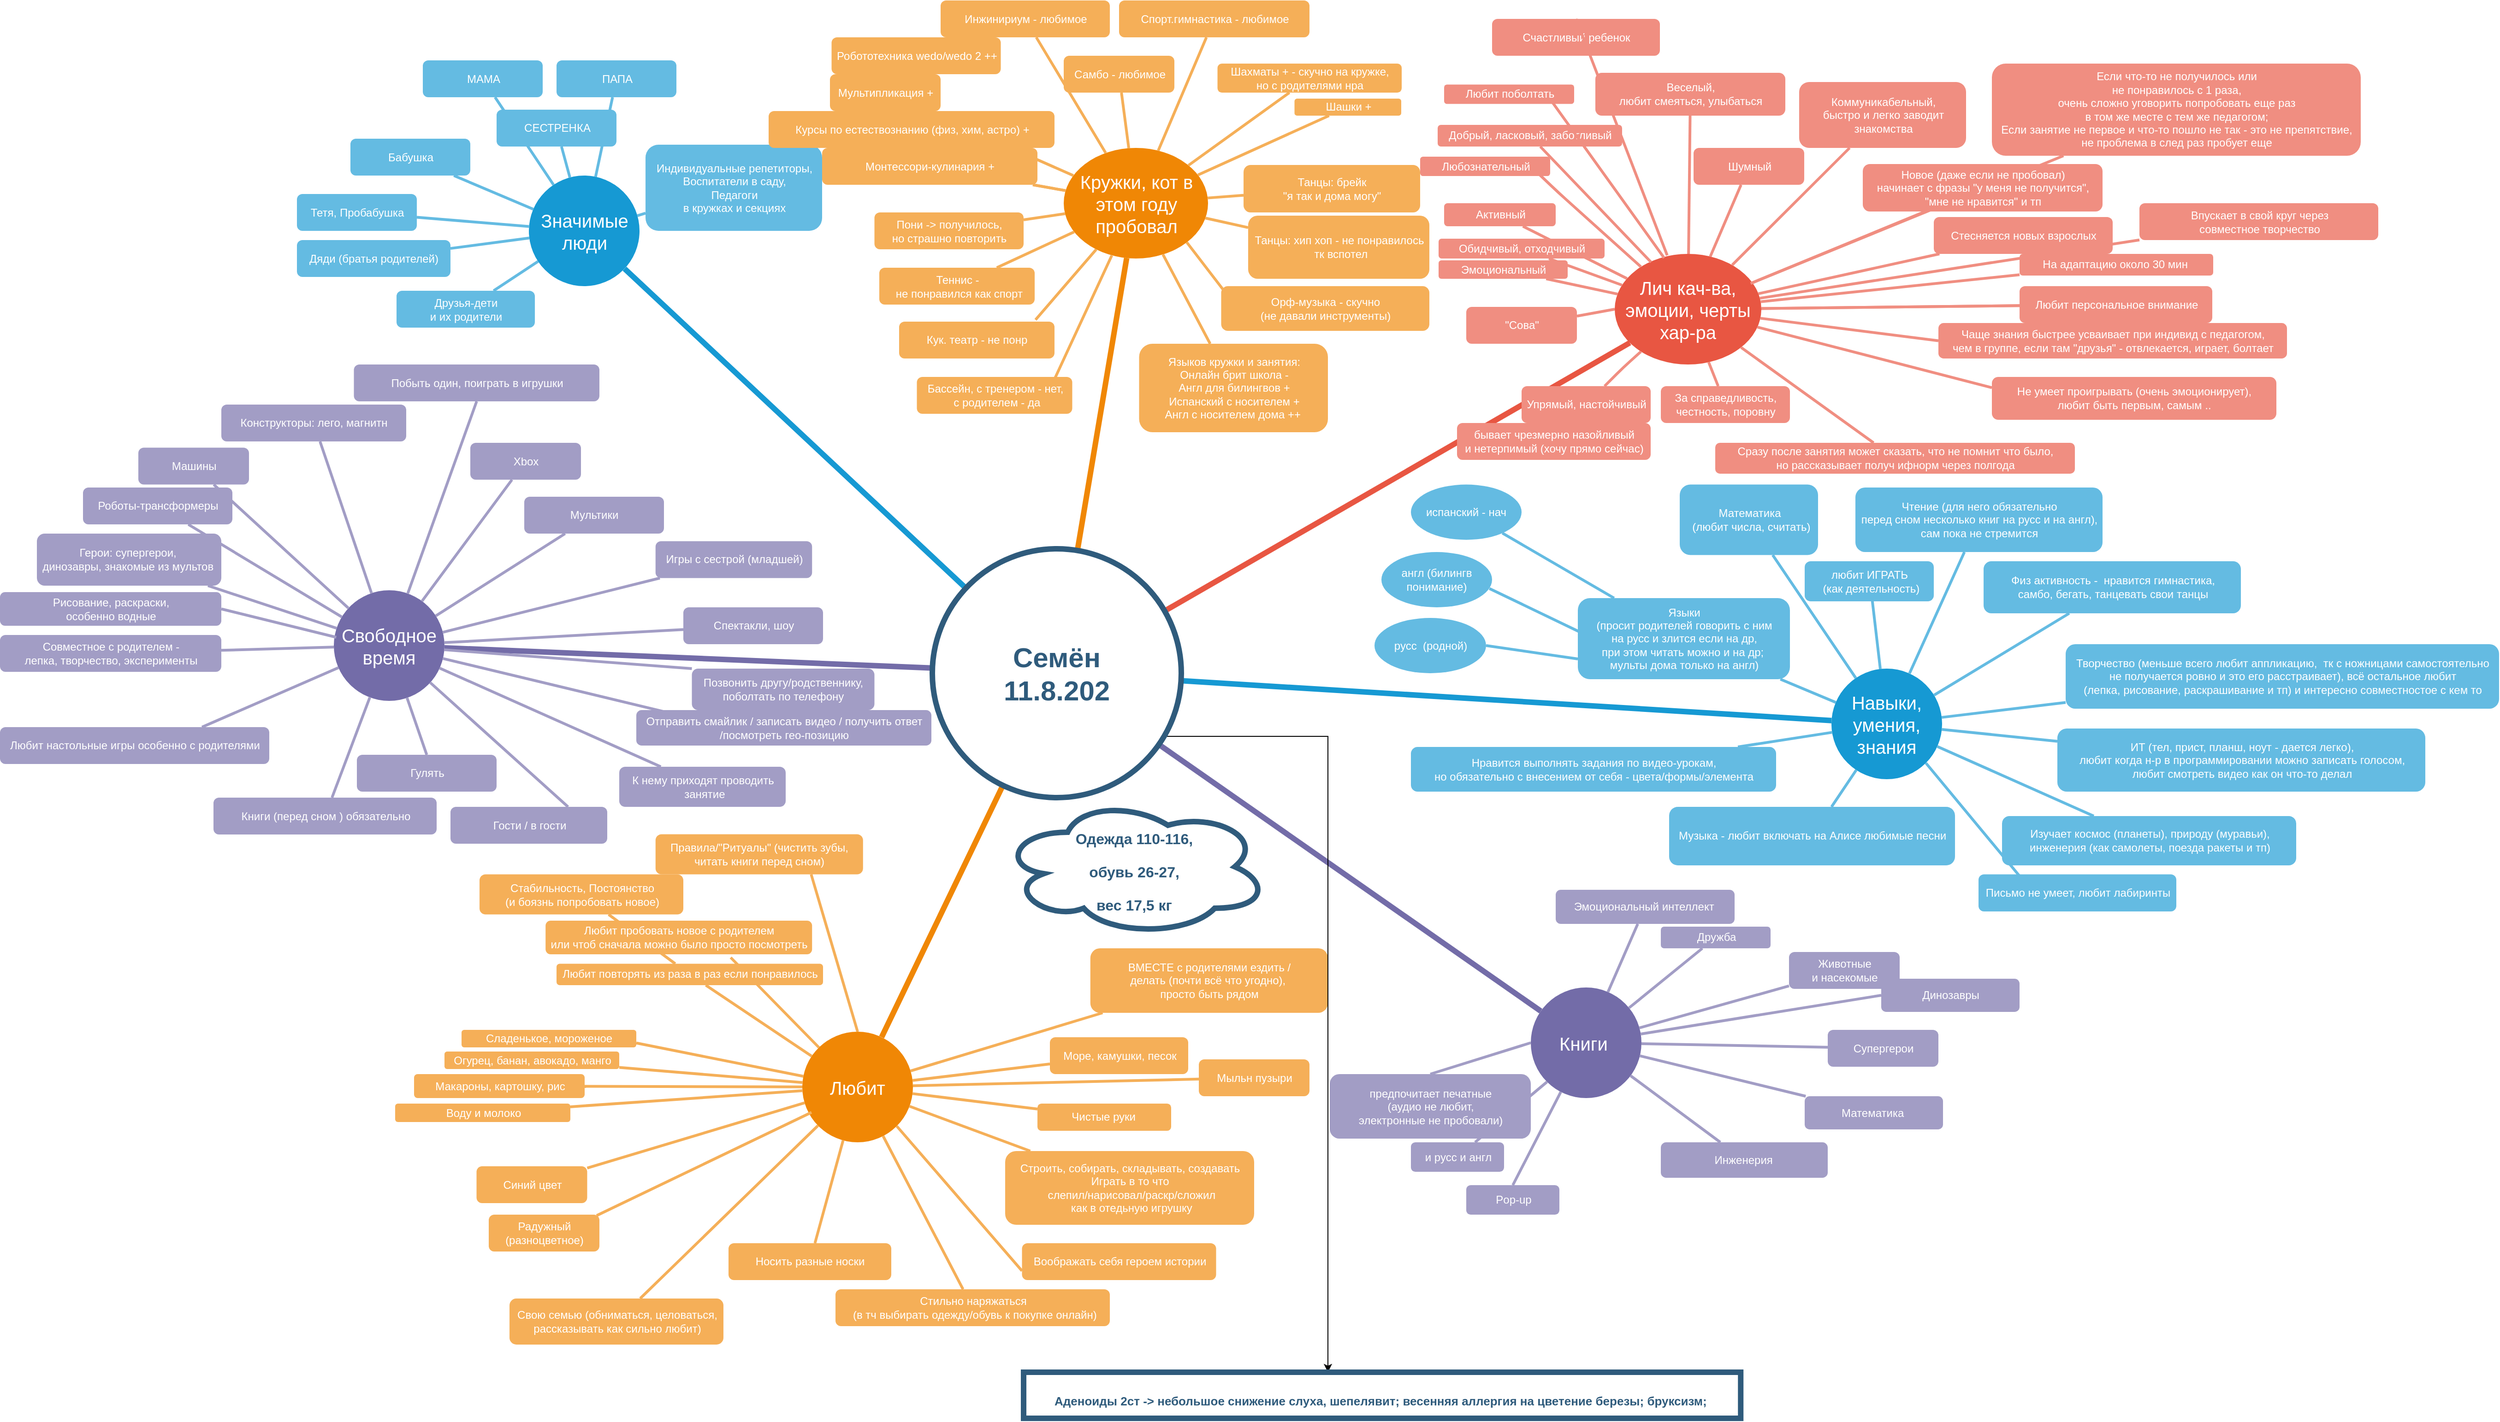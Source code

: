 <mxfile version="15.6.1" type="github">
  <diagram id="6a731a19-8d31-9384-78a2-239565b7b9f0" name="Page-1">
    <mxGraphModel dx="2216" dy="611" grid="1" gridSize="10" guides="1" tooltips="1" connect="1" arrows="1" fold="1" page="1" pageScale="1" pageWidth="1169" pageHeight="827" background="none" math="0" shadow="0">
      <root>
        <mxCell id="0" />
        <mxCell id="1" parent="0" />
        <mxCell id="1350" value="Значимые люди" style="ellipse;whiteSpace=wrap;html=1;shadow=0;fontFamily=Helvetica;fontSize=20;fontColor=#FFFFFF;align=center;strokeWidth=3;fillColor=#1699D3;strokeColor=none;" parent="1" vertex="1">
          <mxGeometry x="523.5" y="271.5" width="120" height="120" as="geometry" />
        </mxCell>
        <mxCell id="1351" value="Кружки, кот в этом году пробовал" style="ellipse;whiteSpace=wrap;html=1;shadow=0;fontFamily=Helvetica;fontSize=20;fontColor=#FFFFFF;align=center;strokeWidth=3;fillColor=#F08705;strokeColor=none;gradientColor=none;" parent="1" vertex="1">
          <mxGeometry x="1103.5" y="241.5" width="156.5" height="120" as="geometry" />
        </mxCell>
        <mxCell id="1352" value="Лич кач-ва, эмоции, черты хар-ра" style="ellipse;whiteSpace=wrap;html=1;shadow=0;fontFamily=Helvetica;fontSize=20;fontColor=#FFFFFF;align=center;strokeWidth=3;fillColor=#E85642;strokeColor=none;" parent="1" vertex="1">
          <mxGeometry x="1701" y="356.5" width="159" height="120" as="geometry" />
        </mxCell>
        <mxCell id="1353" value="Навыки, умения, знания" style="ellipse;whiteSpace=wrap;html=1;shadow=0;fontFamily=Helvetica;fontSize=20;fontColor=#FFFFFF;align=center;strokeWidth=3;fillColor=#1699D3;strokeColor=none;" parent="1" vertex="1">
          <mxGeometry x="1936" y="806.5" width="120" height="120" as="geometry" />
        </mxCell>
        <mxCell id="1354" value="Книги&amp;nbsp;" style="ellipse;whiteSpace=wrap;html=1;shadow=0;fontFamily=Helvetica;fontSize=20;fontColor=#FFFFFF;align=center;strokeWidth=3;fillColor=#736ca8;strokeColor=none;" parent="1" vertex="1">
          <mxGeometry x="1610" y="1152.5" width="120" height="120" as="geometry" />
        </mxCell>
        <mxCell id="1355" value="Любит" style="ellipse;whiteSpace=wrap;html=1;shadow=0;fontFamily=Helvetica;fontSize=20;fontColor=#FFFFFF;align=center;strokeWidth=3;fillColor=#F08705;strokeColor=none;" parent="1" vertex="1">
          <mxGeometry x="820" y="1200.5" width="120" height="120" as="geometry" />
        </mxCell>
        <mxCell id="1357" value="Пони -&amp;gt; получилось, &lt;br&gt;но страшно повторить" style="rounded=1;fillColor=#f5af58;strokeColor=none;strokeWidth=3;shadow=0;html=1;fontColor=#FFFFFF;" parent="1" vertex="1">
          <mxGeometry x="898.25" y="311.5" width="161.75" height="40" as="geometry" />
        </mxCell>
        <mxCell id="1358" value="Дяди (братья родителей)" style="rounded=1;fillColor=#64BBE2;strokeColor=none;strokeWidth=3;shadow=0;html=1;fontColor=#FFFFFF;" parent="1" vertex="1">
          <mxGeometry x="272" y="341.5" width="166.5" height="40" as="geometry" />
        </mxCell>
        <mxCell id="1359" style="endArrow=none;strokeWidth=6;strokeColor=#1699D3;html=1;" parent="1" source="1515" target="1350" edge="1">
          <mxGeometry relative="1" as="geometry" />
        </mxCell>
        <mxCell id="1360" style="endArrow=none;strokeWidth=6;strokeColor=#f08705;html=1;" parent="1" source="1515" target="1351" edge="1">
          <mxGeometry relative="1" as="geometry" />
        </mxCell>
        <mxCell id="1361" style="endArrow=none;strokeWidth=6;strokeColor=#E85642;html=1;" parent="1" source="1515" target="1352" edge="1">
          <mxGeometry relative="1" as="geometry" />
        </mxCell>
        <mxCell id="1362" style="endArrow=none;strokeWidth=6;strokeColor=#1699D3;html=1;" parent="1" source="1515" target="1353" edge="1">
          <mxGeometry relative="1" as="geometry" />
        </mxCell>
        <mxCell id="1363" style="endArrow=none;strokeWidth=6;strokeColor=#736CA8;html=1;" parent="1" source="1515" target="1516" edge="1">
          <mxGeometry relative="1" as="geometry" />
        </mxCell>
        <mxCell id="1364" style="endArrow=none;strokeWidth=6;strokeColor=#736ca8;html=1;" parent="1" source="1515" target="1354" edge="1">
          <mxGeometry relative="1" as="geometry" />
        </mxCell>
        <mxCell id="1365" value="" style="edgeStyle=none;endArrow=none;strokeWidth=6;strokeColor=#F08705;html=1;" parent="1" source="1515" target="1355" edge="1">
          <mxGeometry x="181" y="226.5" width="100" height="100" as="geometry">
            <mxPoint x="181" y="326.5" as="sourcePoint" />
            <mxPoint x="281" y="226.5" as="targetPoint" />
          </mxGeometry>
        </mxCell>
        <mxCell id="1367" value="Друзья-дети &lt;br&gt;и их родители" style="rounded=1;fillColor=#64BBE2;strokeColor=none;strokeWidth=3;shadow=0;html=1;fontColor=#FFFFFF;" parent="1" vertex="1">
          <mxGeometry x="380" y="396.5" width="150" height="40" as="geometry" />
        </mxCell>
        <mxCell id="1368" value="Тетя, Пробабушка" style="rounded=1;fillColor=#64BBE2;strokeColor=none;strokeWidth=3;shadow=0;html=1;fontColor=#FFFFFF;" parent="1" vertex="1">
          <mxGeometry x="272" y="291.5" width="130" height="40" as="geometry" />
        </mxCell>
        <mxCell id="1369" value="Бабушка" style="rounded=1;fillColor=#64BBE2;strokeColor=none;strokeWidth=3;shadow=0;html=1;fontColor=#FFFFFF;" parent="1" vertex="1">
          <mxGeometry x="330" y="231.5" width="130" height="40" as="geometry" />
        </mxCell>
        <mxCell id="1370" value="СЕСТРЕНКА" style="rounded=1;fillColor=#64BBE2;strokeColor=none;strokeWidth=3;shadow=0;html=1;fontColor=#FFFFFF;" parent="1" vertex="1">
          <mxGeometry x="488.5" y="200" width="130" height="40" as="geometry" />
        </mxCell>
        <mxCell id="1371" value="МАМА" style="rounded=1;fillColor=#64BBE2;strokeColor=none;strokeWidth=3;shadow=0;html=1;fontColor=#FFFFFF;" parent="1" vertex="1">
          <mxGeometry x="408.5" y="146.5" width="130" height="40" as="geometry" />
        </mxCell>
        <mxCell id="1373" value="ПАПА" style="rounded=1;fillColor=#64BBE2;strokeColor=none;strokeWidth=3;shadow=0;html=1;fontColor=#FFFFFF;" parent="1" vertex="1">
          <mxGeometry x="553.5" y="146.5" width="130" height="40" as="geometry" />
        </mxCell>
        <mxCell id="1375" value="Индивидуальные репетиторы, &lt;br&gt;Воспитатели в саду, &lt;br&gt;Педагоги &lt;br&gt;в кружках и секциях" style="rounded=1;fillColor=#64BBE2;strokeColor=none;strokeWidth=3;shadow=0;html=1;fontColor=#FFFFFF;" parent="1" vertex="1">
          <mxGeometry x="650" y="238" width="191.5" height="93.5" as="geometry" />
        </mxCell>
        <mxCell id="1378" value="" style="edgeStyle=none;endArrow=none;strokeWidth=3;strokeColor=#64BBE2;html=1;" parent="1" source="1350" target="1367" edge="1">
          <mxGeometry x="-221.5" y="56.5" width="100" height="100" as="geometry">
            <mxPoint x="-221.5" y="156.5" as="sourcePoint" />
            <mxPoint x="-121.5" y="56.5" as="targetPoint" />
          </mxGeometry>
        </mxCell>
        <mxCell id="1379" value="" style="edgeStyle=none;endArrow=none;strokeWidth=3;strokeColor=#64BBE2;html=1;" parent="1" source="1350" target="1358" edge="1">
          <mxGeometry x="-221.5" y="56.5" width="100" height="100" as="geometry">
            <mxPoint x="-221.5" y="156.5" as="sourcePoint" />
            <mxPoint x="-121.5" y="56.5" as="targetPoint" />
          </mxGeometry>
        </mxCell>
        <mxCell id="1380" value="" style="edgeStyle=none;endArrow=none;strokeWidth=3;strokeColor=#64BBE2;html=1;" parent="1" source="1350" target="1368" edge="1">
          <mxGeometry x="-221.5" y="56.5" width="100" height="100" as="geometry">
            <mxPoint x="-221.5" y="156.5" as="sourcePoint" />
            <mxPoint x="-121.5" y="56.5" as="targetPoint" />
          </mxGeometry>
        </mxCell>
        <mxCell id="1381" value="" style="edgeStyle=none;endArrow=none;strokeWidth=3;strokeColor=#64BBE2;html=1;" parent="1" source="1350" target="1369" edge="1">
          <mxGeometry x="-221.5" y="56.5" width="100" height="100" as="geometry">
            <mxPoint x="-221.5" y="156.5" as="sourcePoint" />
            <mxPoint x="-121.5" y="56.5" as="targetPoint" />
          </mxGeometry>
        </mxCell>
        <mxCell id="1382" value="" style="edgeStyle=none;endArrow=none;strokeWidth=3;strokeColor=#64BBE2;html=1;" parent="1" source="1350" target="1370" edge="1">
          <mxGeometry x="-221.5" y="56.5" width="100" height="100" as="geometry">
            <mxPoint x="-221.5" y="156.5" as="sourcePoint" />
            <mxPoint x="-121.5" y="56.5" as="targetPoint" />
          </mxGeometry>
        </mxCell>
        <mxCell id="1383" value="" style="edgeStyle=none;endArrow=none;strokeWidth=3;strokeColor=#64BBE2;html=1;" parent="1" source="1350" target="1371" edge="1">
          <mxGeometry x="-221.5" y="56.5" width="100" height="100" as="geometry">
            <mxPoint x="-221.5" y="156.5" as="sourcePoint" />
            <mxPoint x="-121.5" y="56.5" as="targetPoint" />
          </mxGeometry>
        </mxCell>
        <mxCell id="1385" value="" style="edgeStyle=none;endArrow=none;strokeWidth=3;strokeColor=#64BBE2;html=1;" parent="1" source="1350" target="1373" edge="1">
          <mxGeometry x="-221.5" y="56.5" width="100" height="100" as="geometry">
            <mxPoint x="-221.5" y="156.5" as="sourcePoint" />
            <mxPoint x="-121.5" y="56.5" as="targetPoint" />
          </mxGeometry>
        </mxCell>
        <mxCell id="1387" value="" style="edgeStyle=none;endArrow=none;strokeWidth=3;strokeColor=#64BBE2;html=1;" parent="1" source="1350" target="1375" edge="1">
          <mxGeometry x="-221.5" y="56.5" width="100" height="100" as="geometry">
            <mxPoint x="-221.5" y="156.5" as="sourcePoint" />
            <mxPoint x="-121.5" y="56.5" as="targetPoint" />
          </mxGeometry>
        </mxCell>
        <mxCell id="1388" value="Самбо - любимое" style="rounded=1;fillColor=#f5af58;strokeColor=none;strokeWidth=3;shadow=0;html=1;fontColor=#FFFFFF;" parent="1" vertex="1">
          <mxGeometry x="1103.5" y="141.5" width="120" height="40" as="geometry" />
        </mxCell>
        <mxCell id="1389" value="Мультипликация +" style="rounded=1;fillColor=#f5af58;strokeColor=none;strokeWidth=3;shadow=0;html=1;fontColor=#FFFFFF;" parent="1" vertex="1">
          <mxGeometry x="850" y="161.5" width="120" height="40" as="geometry" />
        </mxCell>
        <mxCell id="1390" value="Робототехника wedo/wedo 2 ++" style="rounded=1;fillColor=#f5af58;strokeColor=none;strokeWidth=3;shadow=0;html=1;fontColor=#FFFFFF;" parent="1" vertex="1">
          <mxGeometry x="851.75" y="121.5" width="183.5" height="40" as="geometry" />
        </mxCell>
        <mxCell id="1392" value="Инжинириум - любимое" style="rounded=1;fillColor=#f5af58;strokeColor=none;strokeWidth=3;shadow=0;html=1;fontColor=#FFFFFF;" parent="1" vertex="1">
          <mxGeometry x="970" y="81.5" width="183.5" height="40" as="geometry" />
        </mxCell>
        <mxCell id="1393" value="Спорт.гимнастика - любимое" style="rounded=1;fillColor=#f5af58;strokeColor=none;strokeWidth=3;shadow=0;html=1;fontColor=#FFFFFF;" parent="1" vertex="1">
          <mxGeometry x="1163.5" y="81.5" width="206.5" height="40" as="geometry" />
        </mxCell>
        <mxCell id="1394" value="Шахматы + - скучно на кружке, &lt;br&gt;но с родителями нра" style="rounded=1;fillColor=#f5af58;strokeColor=none;strokeWidth=3;shadow=0;html=1;fontColor=#FFFFFF;" parent="1" vertex="1">
          <mxGeometry x="1270.25" y="150" width="199.75" height="31.5" as="geometry" />
        </mxCell>
        <mxCell id="1395" value="Шашки +" style="rounded=1;fillColor=#f5af58;strokeColor=none;strokeWidth=3;shadow=0;html=1;fontColor=#FFFFFF;" parent="1" vertex="1">
          <mxGeometry x="1353.75" y="188" width="115.75" height="18.5" as="geometry" />
        </mxCell>
        <mxCell id="1396" value="Танцы: брейк&lt;br&gt;&quot;я так и дома могу&quot;" style="rounded=1;fillColor=#f5af58;strokeColor=none;strokeWidth=3;shadow=0;html=1;fontColor=#FFFFFF;" parent="1" vertex="1">
          <mxGeometry x="1298.5" y="260" width="191.5" height="51.5" as="geometry" />
        </mxCell>
        <mxCell id="1397" value="Танцы: хип хоп - не понравилось&lt;br&gt;&amp;nbsp;тк вспотел" style="rounded=1;fillColor=#f5af58;strokeColor=none;strokeWidth=3;shadow=0;html=1;fontColor=#FFFFFF;" parent="1" vertex="1">
          <mxGeometry x="1303.5" y="315" width="196.5" height="68.5" as="geometry" />
        </mxCell>
        <mxCell id="1398" value="Теннис -&lt;br&gt;&amp;nbsp;не понравился как спорт" style="rounded=1;fillColor=#f5af58;strokeColor=none;strokeWidth=3;shadow=0;html=1;fontColor=#FFFFFF;" parent="1" vertex="1">
          <mxGeometry x="903.5" y="371.5" width="168.5" height="40" as="geometry" />
        </mxCell>
        <mxCell id="1399" value="" style="edgeStyle=none;endArrow=none;strokeWidth=3;strokeColor=#F5AF58;html=1;" parent="1" source="1351" target="1357" edge="1">
          <mxGeometry x="3.5" y="21.5" width="100" height="100" as="geometry">
            <mxPoint x="3.5" y="121.5" as="sourcePoint" />
            <mxPoint x="103.5" y="21.5" as="targetPoint" />
          </mxGeometry>
        </mxCell>
        <mxCell id="1400" value="" style="edgeStyle=none;endArrow=none;strokeWidth=3;strokeColor=#F5AF58;html=1;" parent="1" source="1351" target="1388" edge="1">
          <mxGeometry x="3.5" y="21.5" width="100" height="100" as="geometry">
            <mxPoint x="3.5" y="121.5" as="sourcePoint" />
            <mxPoint x="103.5" y="21.5" as="targetPoint" />
          </mxGeometry>
        </mxCell>
        <mxCell id="1401" value="" style="edgeStyle=none;endArrow=none;strokeWidth=3;strokeColor=#F5AF58;html=1;" parent="1" source="1351" target="1389" edge="1">
          <mxGeometry x="3.5" y="21.5" width="100" height="100" as="geometry">
            <mxPoint x="3.5" y="121.5" as="sourcePoint" />
            <mxPoint x="103.5" y="21.5" as="targetPoint" />
          </mxGeometry>
        </mxCell>
        <mxCell id="1403" value="" style="edgeStyle=none;endArrow=none;strokeWidth=3;strokeColor=#F5AF58;html=1;" parent="1" source="1351" target="1391" edge="1">
          <mxGeometry x="3.5" y="21.5" width="100" height="100" as="geometry">
            <mxPoint x="3.5" y="121.5" as="sourcePoint" />
            <mxPoint x="103.5" y="21.5" as="targetPoint" />
          </mxGeometry>
        </mxCell>
        <mxCell id="1404" value="" style="edgeStyle=none;endArrow=none;strokeWidth=3;strokeColor=#F5AF58;html=1;" parent="1" source="1351" target="1392" edge="1">
          <mxGeometry x="3.5" y="21.5" width="100" height="100" as="geometry">
            <mxPoint x="3.5" y="121.5" as="sourcePoint" />
            <mxPoint x="103.5" y="21.5" as="targetPoint" />
          </mxGeometry>
        </mxCell>
        <mxCell id="1405" value="" style="edgeStyle=none;endArrow=none;strokeWidth=3;strokeColor=#F5AF58;html=1;" parent="1" source="1351" target="1393" edge="1">
          <mxGeometry x="3.5" y="21.5" width="100" height="100" as="geometry">
            <mxPoint x="3.5" y="121.5" as="sourcePoint" />
            <mxPoint x="103.5" y="21.5" as="targetPoint" />
          </mxGeometry>
        </mxCell>
        <mxCell id="1406" value="" style="edgeStyle=none;endArrow=none;strokeWidth=3;strokeColor=#F5AF58;html=1;" parent="1" source="1351" target="1394" edge="1">
          <mxGeometry x="3.5" y="21.5" width="100" height="100" as="geometry">
            <mxPoint x="3.5" y="121.5" as="sourcePoint" />
            <mxPoint x="103.5" y="21.5" as="targetPoint" />
          </mxGeometry>
        </mxCell>
        <mxCell id="1407" value="" style="edgeStyle=none;endArrow=none;strokeWidth=3;strokeColor=#F5AF58;html=1;" parent="1" source="1351" target="1395" edge="1">
          <mxGeometry x="3.5" y="21.5" width="100" height="100" as="geometry">
            <mxPoint x="3.5" y="121.5" as="sourcePoint" />
            <mxPoint x="103.5" y="21.5" as="targetPoint" />
          </mxGeometry>
        </mxCell>
        <mxCell id="1408" value="" style="edgeStyle=none;endArrow=none;strokeWidth=3;strokeColor=#F5AF58;html=1;" parent="1" source="1351" target="1396" edge="1">
          <mxGeometry x="3.5" y="21.5" width="100" height="100" as="geometry">
            <mxPoint x="3.5" y="121.5" as="sourcePoint" />
            <mxPoint x="103.5" y="21.5" as="targetPoint" />
          </mxGeometry>
        </mxCell>
        <mxCell id="1409" value="" style="edgeStyle=none;endArrow=none;strokeWidth=3;strokeColor=#F5AF58;html=1;" parent="1" source="1351" target="1397" edge="1">
          <mxGeometry x="3.5" y="21.5" width="100" height="100" as="geometry">
            <mxPoint x="3.5" y="121.5" as="sourcePoint" />
            <mxPoint x="103.5" y="21.5" as="targetPoint" />
          </mxGeometry>
        </mxCell>
        <mxCell id="1410" value="" style="edgeStyle=none;endArrow=none;strokeWidth=3;strokeColor=#F5AF58;html=1;" parent="1" source="1351" target="1398" edge="1">
          <mxGeometry x="3.5" y="21.5" width="100" height="100" as="geometry">
            <mxPoint x="3.5" y="121.5" as="sourcePoint" />
            <mxPoint x="103.5" y="21.5" as="targetPoint" />
          </mxGeometry>
        </mxCell>
        <mxCell id="1411" value="Впускает в свой круг через &lt;br&gt;совместное творчество" style="rounded=1;fillColor=#f08e81;strokeColor=none;strokeWidth=3;shadow=0;html=1;fontColor=#FFFFFF;" parent="1" vertex="1">
          <mxGeometry x="2270" y="301.5" width="259" height="40" as="geometry" />
        </mxCell>
        <mxCell id="1412" value="Стесняется новых взрослых" style="rounded=1;fillColor=#f08e81;strokeColor=none;strokeWidth=3;shadow=0;html=1;fontColor=#FFFFFF;" parent="1" vertex="1">
          <mxGeometry x="2047" y="316.5" width="194" height="40" as="geometry" />
        </mxCell>
        <mxCell id="1413" value="Шумный" style="rounded=1;fillColor=#f08e81;strokeColor=none;strokeWidth=3;shadow=0;html=1;fontColor=#FFFFFF;" parent="1" vertex="1">
          <mxGeometry x="1786.5" y="241.5" width="120" height="40" as="geometry" />
        </mxCell>
        <mxCell id="1414" value="Активный" style="rounded=1;fillColor=#f08e81;strokeColor=none;strokeWidth=3;shadow=0;html=1;fontColor=#FFFFFF;" parent="1" vertex="1">
          <mxGeometry x="1516" y="301.5" width="121" height="25" as="geometry" />
        </mxCell>
        <mxCell id="1416" value="Добрый, ласковый, заботливый" style="rounded=1;fillColor=#f08e81;strokeColor=none;strokeWidth=3;shadow=0;html=1;fontColor=#FFFFFF;" parent="1" vertex="1">
          <mxGeometry x="1509" y="216.5" width="200" height="23.5" as="geometry" />
        </mxCell>
        <mxCell id="1417" value="Веселый, &lt;br&gt;любит смеяться, улыбаться" style="rounded=1;fillColor=#f08e81;strokeColor=none;strokeWidth=3;shadow=0;html=1;fontColor=#FFFFFF;" parent="1" vertex="1">
          <mxGeometry x="1680" y="160" width="206" height="46.5" as="geometry" />
        </mxCell>
        <mxCell id="1418" value="Коммуникабельный, &lt;br&gt;быстро и легко заводит &lt;br&gt;знакомства" style="rounded=1;fillColor=#f08e81;strokeColor=none;strokeWidth=3;shadow=0;html=1;fontColor=#FFFFFF;" parent="1" vertex="1">
          <mxGeometry x="1901" y="170" width="181" height="71.5" as="geometry" />
        </mxCell>
        <mxCell id="1420" value="Сразу после занятия может сказать, что не помнит что было, &lt;br&gt;но рассказывает получ ифнорм через полгода" style="rounded=1;fillColor=#f08e81;strokeColor=none;strokeWidth=3;shadow=0;html=1;fontColor=#FFFFFF;" parent="1" vertex="1">
          <mxGeometry x="1810" y="561.5" width="390" height="33.5" as="geometry" />
        </mxCell>
        <mxCell id="1421" value="Чаще знания быстрее усваивает при индивид с педагогом, &lt;br&gt;чем в группе, если там &quot;друзья&quot; - отвлекается, играет, болтает" style="rounded=1;fillColor=#f08e81;strokeColor=none;strokeWidth=3;shadow=0;html=1;fontColor=#FFFFFF;" parent="1" vertex="1">
          <mxGeometry x="2052" y="431.5" width="378" height="38.5" as="geometry" />
        </mxCell>
        <mxCell id="1422" value="На адаптацию около 30 мин&amp;nbsp;" style="rounded=1;fillColor=#f08e81;strokeColor=none;strokeWidth=3;shadow=0;html=1;fontColor=#FFFFFF;" parent="1" vertex="1">
          <mxGeometry x="2140" y="356.5" width="210" height="23.5" as="geometry" />
        </mxCell>
        <mxCell id="1423" value="" style="edgeStyle=none;endArrow=none;strokeWidth=3;strokeColor=#F08E81;html=1;" parent="1" source="1352" target="1411" edge="1">
          <mxGeometry x="31" y="106.5" width="100" height="100" as="geometry">
            <mxPoint x="31" y="206.5" as="sourcePoint" />
            <mxPoint x="131" y="106.5" as="targetPoint" />
          </mxGeometry>
        </mxCell>
        <mxCell id="1424" value="" style="edgeStyle=none;endArrow=none;strokeWidth=3;strokeColor=#F08E81;html=1;" parent="1" source="1352" target="1413" edge="1">
          <mxGeometry x="31" y="106.5" width="100" height="100" as="geometry">
            <mxPoint x="31" y="206.5" as="sourcePoint" />
            <mxPoint x="131" y="106.5" as="targetPoint" />
          </mxGeometry>
        </mxCell>
        <mxCell id="1425" value="" style="edgeStyle=none;endArrow=none;strokeWidth=3;strokeColor=#F08E81;html=1;" parent="1" source="1352" target="1414" edge="1">
          <mxGeometry x="31" y="106.5" width="100" height="100" as="geometry">
            <mxPoint x="31" y="206.5" as="sourcePoint" />
            <mxPoint x="131" y="106.5" as="targetPoint" />
          </mxGeometry>
        </mxCell>
        <mxCell id="1427" value="" style="edgeStyle=none;endArrow=none;strokeWidth=3;strokeColor=#F08E81;html=1;startArrow=none;exitX=0.248;exitY=0.075;exitDx=0;exitDy=0;exitPerimeter=0;" parent="1" source="1352" target="1416" edge="1">
          <mxGeometry x="31" y="106.5" width="100" height="100" as="geometry">
            <mxPoint x="1660" y="280" as="sourcePoint" />
            <mxPoint x="131" y="106.5" as="targetPoint" />
            <Array as="points" />
          </mxGeometry>
        </mxCell>
        <mxCell id="1428" value="" style="edgeStyle=none;endArrow=none;strokeWidth=3;strokeColor=#F08E81;html=1;" parent="1" source="1352" target="1417" edge="1">
          <mxGeometry x="31" y="106.5" width="100" height="100" as="geometry">
            <mxPoint x="31" y="206.5" as="sourcePoint" />
            <mxPoint x="131" y="106.5" as="targetPoint" />
          </mxGeometry>
        </mxCell>
        <mxCell id="1429" value="" style="edgeStyle=none;endArrow=none;strokeWidth=3;strokeColor=#F08E81;html=1;" parent="1" source="1352" target="1418" edge="1">
          <mxGeometry x="31" y="106.5" width="100" height="100" as="geometry">
            <mxPoint x="31" y="206.5" as="sourcePoint" />
            <mxPoint x="131" y="106.5" as="targetPoint" />
          </mxGeometry>
        </mxCell>
        <mxCell id="1430" value="" style="edgeStyle=none;endArrow=none;strokeWidth=3;strokeColor=#F08E81;html=1;" parent="1" source="1352" edge="1">
          <mxGeometry x="31" y="106.5" width="100" height="100" as="geometry">
            <mxPoint x="31" y="206.5" as="sourcePoint" />
            <mxPoint x="2037.555" y="310.5" as="targetPoint" />
          </mxGeometry>
        </mxCell>
        <mxCell id="1431" value="" style="edgeStyle=none;endArrow=none;strokeWidth=3;strokeColor=#F08E81;html=1;" parent="1" source="1352" target="1412" edge="1">
          <mxGeometry x="31" y="106.5" width="100" height="100" as="geometry">
            <mxPoint x="31" y="206.5" as="sourcePoint" />
            <mxPoint x="131" y="106.5" as="targetPoint" />
          </mxGeometry>
        </mxCell>
        <mxCell id="1432" value="" style="edgeStyle=none;endArrow=none;strokeWidth=3;strokeColor=#F08E81;html=1;" parent="1" source="1352" target="1422" edge="1">
          <mxGeometry x="31" y="106.5" width="100" height="100" as="geometry">
            <mxPoint x="31" y="206.5" as="sourcePoint" />
            <mxPoint x="131" y="106.5" as="targetPoint" />
          </mxGeometry>
        </mxCell>
        <mxCell id="1433" value="" style="edgeStyle=none;endArrow=none;strokeWidth=3;strokeColor=#F08E81;html=1;startArrow=none;entryX=0;entryY=0.5;entryDx=0;entryDy=0;" parent="1" source="1352" target="1421" edge="1">
          <mxGeometry x="31" y="106.5" width="100" height="100" as="geometry">
            <mxPoint x="31" y="206.5" as="sourcePoint" />
            <mxPoint x="2040" y="470" as="targetPoint" />
            <Array as="points" />
          </mxGeometry>
        </mxCell>
        <mxCell id="1434" value="" style="edgeStyle=none;endArrow=none;strokeWidth=3;strokeColor=#F08E81;html=1;" parent="1" source="1352" target="1420" edge="1">
          <mxGeometry x="31" y="106.5" width="100" height="100" as="geometry">
            <mxPoint x="31" y="206.5" as="sourcePoint" />
            <mxPoint x="131" y="106.5" as="targetPoint" />
          </mxGeometry>
        </mxCell>
        <mxCell id="1435" value="Языки&lt;br&gt;&lt;span&gt;(просит родителей говорить с ним &lt;br&gt;на русс и злится если на др, &lt;br&gt;при этом читать можно и на др;&amp;nbsp;&lt;br&gt;мульты дома только на&amp;nbsp;&lt;/span&gt;англ)" style="rounded=1;fillColor=#64BBE2;strokeColor=none;strokeWidth=3;shadow=0;html=1;fontColor=#FFFFFF;" parent="1" vertex="1">
          <mxGeometry x="1661" y="730" width="230" height="88" as="geometry" />
        </mxCell>
        <mxCell id="1436" value="Математика&lt;br&gt;&amp;nbsp;(любит числа, считать)" style="rounded=1;fillColor=#64BBE2;strokeColor=none;strokeWidth=3;shadow=0;html=1;fontColor=#FFFFFF;" parent="1" vertex="1">
          <mxGeometry x="1771.5" y="606.75" width="150" height="76.5" as="geometry" />
        </mxCell>
        <mxCell id="1437" value="Чтение (для него обязательно &lt;br&gt;перед сном несколько книг на русс и на англ), &lt;br&gt;сам пока не стремится" style="rounded=1;fillColor=#64BBE2;strokeColor=none;strokeWidth=3;shadow=0;html=1;fontColor=#FFFFFF;" parent="1" vertex="1">
          <mxGeometry x="1962" y="610" width="268" height="70" as="geometry" />
        </mxCell>
        <mxCell id="1439" value="Физ активность - &amp;nbsp;нравится гимнастика, &lt;br&gt;самбо, бегать, танцевать свои танцы" style="rounded=1;fillColor=#64BBE2;strokeColor=none;strokeWidth=3;shadow=0;html=1;fontColor=#FFFFFF;" parent="1" vertex="1">
          <mxGeometry x="2101" y="690" width="279" height="56.5" as="geometry" />
        </mxCell>
        <mxCell id="1440" value="Творчество (меньше всего любит аппликацию, &amp;nbsp;тк с ножницами самостоятельно &lt;br&gt;не получается ровно и&amp;nbsp;это его расстраивает), всё остальное любит &lt;br&gt;(лепка, рисование, раскрашивание и тп) и интересно совместностое с кем то" style="rounded=1;fillColor=#64BBE2;strokeColor=none;strokeWidth=3;shadow=0;html=1;fontColor=#FFFFFF;" parent="1" vertex="1">
          <mxGeometry x="2190" y="780" width="470" height="70" as="geometry" />
        </mxCell>
        <mxCell id="1441" value="Изучает космос (планеты), природу (муравьи), &lt;br&gt;инженерия (как самолеты, поезда ракеты и тп)" style="rounded=1;fillColor=#64BBE2;strokeColor=none;strokeWidth=3;shadow=0;html=1;fontColor=#FFFFFF;" parent="1" vertex="1">
          <mxGeometry x="2121" y="966.5" width="319" height="53.5" as="geometry" />
        </mxCell>
        <mxCell id="1442" value="ИТ (тел, прист, планш, ноут - дается легко), &lt;br&gt;любит когда н-р в программировании можно записать голосом,&lt;br&gt;любит смотреть видео как он что-то делал" style="rounded=1;fillColor=#64BBE2;strokeColor=none;strokeWidth=3;shadow=0;html=1;fontColor=#FFFFFF;" parent="1" vertex="1">
          <mxGeometry x="2181" y="871.5" width="399" height="68.5" as="geometry" />
        </mxCell>
        <mxCell id="1444" value="Музыка - любит включать на Алисе любимые песни" style="rounded=1;fillColor=#64BBE2;strokeColor=none;strokeWidth=3;shadow=0;html=1;fontColor=#FFFFFF;" parent="1" vertex="1">
          <mxGeometry x="1760" y="956.5" width="310" height="63.5" as="geometry" />
        </mxCell>
        <mxCell id="1445" value="Нравится выполнять задания по видео-урокам, &lt;br&gt;но обязательно с внесением от себя - цвета/формы/элемента" style="rounded=1;fillColor=#64BBE2;strokeColor=none;strokeWidth=3;shadow=0;html=1;fontColor=#FFFFFF;" parent="1" vertex="1">
          <mxGeometry x="1480" y="891.5" width="396" height="48.5" as="geometry" />
        </mxCell>
        <mxCell id="1446" value="" style="edgeStyle=none;endArrow=none;strokeWidth=3;strokeColor=#64BBE2;html=1;" parent="1" source="1353" target="1435" edge="1">
          <mxGeometry x="-24" y="196.5" width="100" height="100" as="geometry">
            <mxPoint x="-24" y="296.5" as="sourcePoint" />
            <mxPoint x="76" y="196.5" as="targetPoint" />
          </mxGeometry>
        </mxCell>
        <mxCell id="1447" value="" style="edgeStyle=none;endArrow=none;strokeWidth=3;strokeColor=#64BBE2;html=1;" parent="1" source="1353" target="1436" edge="1">
          <mxGeometry x="-24" y="196.5" width="100" height="100" as="geometry">
            <mxPoint x="-24" y="296.5" as="sourcePoint" />
            <mxPoint x="76" y="196.5" as="targetPoint" />
          </mxGeometry>
        </mxCell>
        <mxCell id="1448" value="" style="edgeStyle=none;endArrow=none;strokeWidth=3;strokeColor=#64BBE2;html=1;" parent="1" source="1353" target="1437" edge="1">
          <mxGeometry x="-24" y="196.5" width="100" height="100" as="geometry">
            <mxPoint x="-24" y="296.5" as="sourcePoint" />
            <mxPoint x="76" y="196.5" as="targetPoint" />
          </mxGeometry>
        </mxCell>
        <mxCell id="1450" value="" style="edgeStyle=none;endArrow=none;strokeWidth=3;strokeColor=#64BBE2;html=1;" parent="1" source="1353" target="1439" edge="1">
          <mxGeometry x="-24" y="196.5" width="100" height="100" as="geometry">
            <mxPoint x="-24" y="296.5" as="sourcePoint" />
            <mxPoint x="76" y="196.5" as="targetPoint" />
          </mxGeometry>
        </mxCell>
        <mxCell id="1451" value="" style="edgeStyle=none;endArrow=none;strokeWidth=3;strokeColor=#64BBE2;html=1;" parent="1" source="1353" target="1440" edge="1">
          <mxGeometry x="-24" y="196.5" width="100" height="100" as="geometry">
            <mxPoint x="-24" y="296.5" as="sourcePoint" />
            <mxPoint x="76" y="196.5" as="targetPoint" />
          </mxGeometry>
        </mxCell>
        <mxCell id="1452" value="" style="edgeStyle=none;endArrow=none;strokeWidth=3;strokeColor=#64BBE2;html=1;" parent="1" source="1353" target="1442" edge="1">
          <mxGeometry x="-24" y="196.5" width="100" height="100" as="geometry">
            <mxPoint x="-24" y="296.5" as="sourcePoint" />
            <mxPoint x="76" y="196.5" as="targetPoint" />
          </mxGeometry>
        </mxCell>
        <mxCell id="1453" value="" style="edgeStyle=none;endArrow=none;strokeWidth=3;strokeColor=#64BBE2;html=1;" parent="1" source="1353" target="1441" edge="1">
          <mxGeometry x="-24" y="196.5" width="100" height="100" as="geometry">
            <mxPoint x="-24" y="296.5" as="sourcePoint" />
            <mxPoint x="76" y="196.5" as="targetPoint" />
          </mxGeometry>
        </mxCell>
        <mxCell id="1455" value="" style="edgeStyle=none;endArrow=none;strokeWidth=3;strokeColor=#64BBE2;html=1;" parent="1" source="1353" target="1444" edge="1">
          <mxGeometry x="-24" y="196.5" width="100" height="100" as="geometry">
            <mxPoint x="-24" y="296.5" as="sourcePoint" />
            <mxPoint x="76" y="196.5" as="targetPoint" />
          </mxGeometry>
        </mxCell>
        <mxCell id="1456" value="" style="edgeStyle=none;endArrow=none;strokeWidth=3;strokeColor=#64BBE2;html=1;" parent="1" source="1353" target="1445" edge="1">
          <mxGeometry x="-24" y="196.5" width="100" height="100" as="geometry">
            <mxPoint x="-24" y="296.5" as="sourcePoint" />
            <mxPoint x="76" y="196.5" as="targetPoint" />
          </mxGeometry>
        </mxCell>
        <mxCell id="1457" value="Эмоциональный интеллект&amp;nbsp;" style="rounded=1;fillColor=#a29dc5;strokeColor=none;strokeWidth=3;shadow=0;html=1;fontColor=#FFFFFF;" parent="1" vertex="1">
          <mxGeometry x="1637" y="1046.5" width="194" height="37" as="geometry" />
        </mxCell>
        <mxCell id="1458" value="Математика&amp;nbsp;" style="rounded=1;fillColor=#a29dc5;strokeColor=none;strokeWidth=3;shadow=0;html=1;fontColor=#FFFFFF;" parent="1" vertex="1">
          <mxGeometry x="1907" y="1270.5" width="150" height="36" as="geometry" />
        </mxCell>
        <mxCell id="1459" value="Животные &lt;br&gt;и насекомые" style="rounded=1;fillColor=#a29dc5;strokeColor=none;strokeWidth=3;shadow=0;html=1;fontColor=#FFFFFF;" parent="1" vertex="1">
          <mxGeometry x="1890" y="1114" width="120" height="40" as="geometry" />
        </mxCell>
        <mxCell id="1460" value="Дружба" style="rounded=1;fillColor=#a29dc5;strokeColor=none;strokeWidth=3;shadow=0;html=1;fontColor=#FFFFFF;" parent="1" vertex="1">
          <mxGeometry x="1751" y="1086.5" width="119" height="23.5" as="geometry" />
        </mxCell>
        <mxCell id="1461" value="Супергерои" style="rounded=1;fillColor=#a29dc5;strokeColor=none;strokeWidth=3;shadow=0;html=1;fontColor=#FFFFFF;" parent="1" vertex="1">
          <mxGeometry x="1932" y="1198.5" width="120" height="40" as="geometry" />
        </mxCell>
        <mxCell id="1462" value="Инженерия&amp;nbsp;" style="rounded=1;fillColor=#a29dc5;strokeColor=none;strokeWidth=3;shadow=0;html=1;fontColor=#FFFFFF;" parent="1" vertex="1">
          <mxGeometry x="1751" y="1320.5" width="181" height="38.5" as="geometry" />
        </mxCell>
        <mxCell id="1463" value="" style="edgeStyle=none;endArrow=none;strokeWidth=3;strokeColor=#A29DC5;html=1;" parent="1" source="1354" target="1460" edge="1">
          <mxGeometry x="251" y="-103.5" width="100" height="100" as="geometry">
            <mxPoint x="251" y="-3.5" as="sourcePoint" />
            <mxPoint x="351" y="-103.5" as="targetPoint" />
          </mxGeometry>
        </mxCell>
        <mxCell id="1464" value="" style="edgeStyle=none;endArrow=none;strokeWidth=3;strokeColor=#A29DC5;html=1;" parent="1" source="1354" target="1461" edge="1">
          <mxGeometry x="251" y="-103.5" width="100" height="100" as="geometry">
            <mxPoint x="251" y="-3.5" as="sourcePoint" />
            <mxPoint x="351" y="-103.5" as="targetPoint" />
          </mxGeometry>
        </mxCell>
        <mxCell id="1465" value="" style="edgeStyle=none;endArrow=none;strokeWidth=3;strokeColor=#A29DC5;html=1;" parent="1" source="1354" target="1458" edge="1">
          <mxGeometry x="251" y="-103.5" width="100" height="100" as="geometry">
            <mxPoint x="251" y="-3.5" as="sourcePoint" />
            <mxPoint x="351" y="-103.5" as="targetPoint" />
          </mxGeometry>
        </mxCell>
        <mxCell id="1466" value="" style="edgeStyle=none;endArrow=none;strokeWidth=3;strokeColor=#A29DC5;html=1;" parent="1" source="1354" target="1462" edge="1">
          <mxGeometry x="251" y="-103.5" width="100" height="100" as="geometry">
            <mxPoint x="251" y="-3.5" as="sourcePoint" />
            <mxPoint x="351" y="-103.5" as="targetPoint" />
          </mxGeometry>
        </mxCell>
        <mxCell id="1467" value="" style="edgeStyle=none;endArrow=none;strokeWidth=3;strokeColor=#A29DC5;html=1;" parent="1" source="1354" target="1457" edge="1">
          <mxGeometry x="251" y="-103.5" width="100" height="100" as="geometry">
            <mxPoint x="251" y="-3.5" as="sourcePoint" />
            <mxPoint x="351" y="-103.5" as="targetPoint" />
          </mxGeometry>
        </mxCell>
        <mxCell id="1468" value="ВМЕСТЕ с родителями ездить / &lt;br&gt;делать (почти всё что угодно),&amp;nbsp;&lt;br&gt;просто быть рядом" style="rounded=1;fillColor=#f5af58;strokeColor=none;strokeWidth=3;shadow=0;html=1;fontColor=#FFFFFF;" parent="1" vertex="1">
          <mxGeometry x="1132.38" y="1110" width="257.62" height="70" as="geometry" />
        </mxCell>
        <mxCell id="1469" value="Синий цвет" style="rounded=1;fillColor=#f5af58;strokeColor=none;strokeWidth=3;shadow=0;html=1;fontColor=#FFFFFF;" parent="1" vertex="1">
          <mxGeometry x="466.75" y="1346.5" width="120" height="40" as="geometry" />
        </mxCell>
        <mxCell id="1470" value="Стильно наряжаться&lt;br&gt;&amp;nbsp;(в тч выбирать одежду/обувь к покупке онлайн)" style="rounded=1;fillColor=#f5af58;strokeColor=none;strokeWidth=3;shadow=0;html=1;fontColor=#FFFFFF;" parent="1" vertex="1">
          <mxGeometry x="856" y="1480" width="297.5" height="40" as="geometry" />
        </mxCell>
        <mxCell id="1471" value="Носить разные носки" style="rounded=1;fillColor=#f5af58;strokeColor=none;strokeWidth=3;shadow=0;html=1;fontColor=#FFFFFF;" parent="1" vertex="1">
          <mxGeometry x="740" y="1430" width="176.5" height="40" as="geometry" />
        </mxCell>
        <mxCell id="1472" value="Свою семью (обниматься, целоваться, &lt;br&gt;рассказывать как сильно любит)" style="rounded=1;fillColor=#f5af58;strokeColor=none;strokeWidth=3;shadow=0;html=1;fontColor=#FFFFFF;" parent="1" vertex="1">
          <mxGeometry x="502.5" y="1490" width="232" height="50" as="geometry" />
        </mxCell>
        <mxCell id="1473" value="Воду и молоко" style="rounded=1;fillColor=#f5af58;strokeColor=none;strokeWidth=3;shadow=0;html=1;fontColor=#FFFFFF;" parent="1" vertex="1">
          <mxGeometry x="378.5" y="1278.5" width="190" height="20" as="geometry" />
        </mxCell>
        <mxCell id="1474" value="Макароны, картошку, рис" style="rounded=1;fillColor=#f5af58;strokeColor=none;strokeWidth=3;shadow=0;html=1;fontColor=#FFFFFF;" parent="1" vertex="1">
          <mxGeometry x="399" y="1246.5" width="185" height="26" as="geometry" />
        </mxCell>
        <mxCell id="1475" value="Огурец, банан, авокадо, манго" style="rounded=1;fillColor=#f5af58;strokeColor=none;strokeWidth=3;shadow=0;html=1;fontColor=#FFFFFF;" parent="1" vertex="1">
          <mxGeometry x="432" y="1222" width="189.5" height="19" as="geometry" />
        </mxCell>
        <mxCell id="1476" value="Стабильность, Постоянство &lt;br&gt;(и боязнь попробовать новое)" style="rounded=1;fillColor=#f5af58;strokeColor=none;strokeWidth=3;shadow=0;html=1;fontColor=#FFFFFF;" parent="1" vertex="1">
          <mxGeometry x="470" y="1029.75" width="221" height="43.5" as="geometry" />
        </mxCell>
        <mxCell id="1478" value="Море, камушки, песок" style="rounded=1;fillColor=#f5af58;strokeColor=none;strokeWidth=3;shadow=0;html=1;fontColor=#FFFFFF;" parent="1" vertex="1">
          <mxGeometry x="1088.5" y="1206.5" width="150" height="40" as="geometry" />
        </mxCell>
        <mxCell id="1479" value="" style="edgeStyle=none;endArrow=none;strokeWidth=3;strokeColor=#F5AF58;html=1;" parent="1" source="1355" target="1478" edge="1">
          <mxGeometry x="243.5" y="39" width="100" height="100" as="geometry">
            <mxPoint x="243.5" y="139" as="sourcePoint" />
            <mxPoint x="343.5" y="39" as="targetPoint" />
          </mxGeometry>
        </mxCell>
        <mxCell id="1480" value="" style="edgeStyle=none;endArrow=none;strokeWidth=3;strokeColor=#F5AF58;html=1;" parent="1" source="1355" target="1468" edge="1">
          <mxGeometry x="243.5" y="39" width="100" height="100" as="geometry">
            <mxPoint x="243.5" y="139" as="sourcePoint" />
            <mxPoint x="343.5" y="39" as="targetPoint" />
          </mxGeometry>
        </mxCell>
        <mxCell id="1481" value="" style="edgeStyle=none;endArrow=none;strokeWidth=3;strokeColor=#F5AF58;html=1;" parent="1" source="1355" target="1469" edge="1">
          <mxGeometry x="243.5" y="39" width="100" height="100" as="geometry">
            <mxPoint x="243.5" y="139" as="sourcePoint" />
            <mxPoint x="343.5" y="39" as="targetPoint" />
          </mxGeometry>
        </mxCell>
        <mxCell id="1482" value="" style="edgeStyle=none;endArrow=none;strokeWidth=3;strokeColor=#F5AF58;html=1;" parent="1" source="1355" target="1470" edge="1">
          <mxGeometry x="243.5" y="39" width="100" height="100" as="geometry">
            <mxPoint x="243.5" y="139" as="sourcePoint" />
            <mxPoint x="343.5" y="39" as="targetPoint" />
          </mxGeometry>
        </mxCell>
        <mxCell id="1483" value="" style="edgeStyle=none;endArrow=none;strokeWidth=3;strokeColor=#F5AF58;html=1;" parent="1" source="1355" target="1471" edge="1">
          <mxGeometry x="243.5" y="39" width="100" height="100" as="geometry">
            <mxPoint x="243.5" y="139" as="sourcePoint" />
            <mxPoint x="343.5" y="39" as="targetPoint" />
          </mxGeometry>
        </mxCell>
        <mxCell id="1484" value="" style="edgeStyle=none;endArrow=none;strokeWidth=3;strokeColor=#F5AF58;html=1;" parent="1" source="1355" target="1472" edge="1">
          <mxGeometry x="243.5" y="39" width="100" height="100" as="geometry">
            <mxPoint x="243.5" y="139" as="sourcePoint" />
            <mxPoint x="343.5" y="39" as="targetPoint" />
          </mxGeometry>
        </mxCell>
        <mxCell id="1485" value="" style="edgeStyle=none;endArrow=none;strokeWidth=3;strokeColor=#F5AF58;html=1;" parent="1" source="1355" target="1473" edge="1">
          <mxGeometry x="243.5" y="39" width="100" height="100" as="geometry">
            <mxPoint x="243.5" y="139" as="sourcePoint" />
            <mxPoint x="343.5" y="39" as="targetPoint" />
          </mxGeometry>
        </mxCell>
        <mxCell id="1486" value="" style="edgeStyle=none;endArrow=none;strokeWidth=3;strokeColor=#F5AF58;html=1;" parent="1" source="1355" target="1474" edge="1">
          <mxGeometry x="243.5" y="39" width="100" height="100" as="geometry">
            <mxPoint x="243.5" y="139" as="sourcePoint" />
            <mxPoint x="343.5" y="39" as="targetPoint" />
          </mxGeometry>
        </mxCell>
        <mxCell id="1487" value="" style="edgeStyle=none;endArrow=none;strokeWidth=3;strokeColor=#F5AF58;html=1;" parent="1" source="1355" target="1475" edge="1">
          <mxGeometry x="243.5" y="39" width="100" height="100" as="geometry">
            <mxPoint x="243.5" y="139" as="sourcePoint" />
            <mxPoint x="343.5" y="39" as="targetPoint" />
          </mxGeometry>
        </mxCell>
        <mxCell id="1488" value="" style="edgeStyle=none;endArrow=none;strokeWidth=3;strokeColor=#F5AF58;html=1;startArrow=none;" parent="1" source="kbZLWcOoWII1aOp1QAB2-1650" target="1476" edge="1">
          <mxGeometry x="243.5" y="39" width="100" height="100" as="geometry">
            <mxPoint x="243.5" y="139" as="sourcePoint" />
            <mxPoint x="343.5" y="39" as="targetPoint" />
          </mxGeometry>
        </mxCell>
        <mxCell id="1514" style="edgeStyle=orthogonalEdgeStyle;rounded=0;html=1;exitX=0.75;exitY=0;entryX=0.75;entryY=0;startArrow=none;startFill=0;endArrow=block;endFill=1;jettySize=auto;orthogonalLoop=1;strokeColor=#12aab5;strokeWidth=6;fontSize=20;fontColor=#2F5B7C;" parent="1" source="1414" target="1414" edge="1">
          <mxGeometry relative="1" as="geometry" />
        </mxCell>
        <mxCell id="kbZLWcOoWII1aOp1QAB2-1631" value="" style="edgeStyle=orthogonalEdgeStyle;rounded=0;orthogonalLoop=1;jettySize=auto;html=1;" edge="1" parent="1" source="1515" target="kbZLWcOoWII1aOp1QAB2-1630">
          <mxGeometry relative="1" as="geometry">
            <Array as="points">
              <mxPoint x="1390" y="880" />
            </Array>
          </mxGeometry>
        </mxCell>
        <mxCell id="1515" value="Семён&lt;br&gt;11.8.202" style="ellipse;whiteSpace=wrap;html=1;shadow=0;fontFamily=Helvetica;fontSize=30;fontColor=#2F5B7C;align=center;strokeColor=#2F5B7C;strokeWidth=6;fillColor=#FFFFFF;fontStyle=1;gradientColor=none;" parent="1" vertex="1">
          <mxGeometry x="961" y="676.5" width="270" height="270" as="geometry" />
        </mxCell>
        <mxCell id="1516" value="Свободное время" style="ellipse;whiteSpace=wrap;html=1;shadow=0;fontFamily=Helvetica;fontSize=20;fontColor=#FFFFFF;align=center;strokeWidth=3;fillColor=#736ca8;strokeColor=none;" parent="1" vertex="1">
          <mxGeometry x="312" y="721.5" width="120" height="120" as="geometry" />
        </mxCell>
        <mxCell id="1517" value="Роботы-трансформеры" style="rounded=1;fillColor=#a29dc5;strokeColor=none;strokeWidth=3;shadow=0;html=1;fontColor=#FFFFFF;" parent="1" vertex="1">
          <mxGeometry x="40" y="610" width="162" height="40" as="geometry" />
        </mxCell>
        <mxCell id="1518" value="Машины" style="rounded=1;fillColor=#a29dc5;strokeColor=none;strokeWidth=3;shadow=0;html=1;fontColor=#FFFFFF;" parent="1" vertex="1">
          <mxGeometry x="100" y="566.75" width="120" height="40" as="geometry" />
        </mxCell>
        <mxCell id="1519" value="Конструкторы: лего, магнитн" style="rounded=1;fillColor=#a29dc5;strokeColor=none;strokeWidth=3;shadow=0;html=1;fontColor=#FFFFFF;" parent="1" vertex="1">
          <mxGeometry x="190" y="520" width="200.5" height="40" as="geometry" />
        </mxCell>
        <mxCell id="1520" value="Xbox" style="rounded=1;fillColor=#a29dc5;strokeColor=none;strokeWidth=3;shadow=0;html=1;fontColor=#FFFFFF;" parent="1" vertex="1">
          <mxGeometry x="460" y="561.5" width="120" height="40" as="geometry" />
        </mxCell>
        <mxCell id="1521" value="Мультики" style="rounded=1;fillColor=#a29dc5;strokeColor=none;strokeWidth=3;shadow=0;html=1;fontColor=#FFFFFF;" parent="1" vertex="1">
          <mxGeometry x="518.5" y="620" width="151.5" height="40" as="geometry" />
        </mxCell>
        <mxCell id="1522" value="Герои: супергерои,&amp;nbsp;&lt;br&gt;динозавры, знакомые из мультов&amp;nbsp;" style="rounded=1;fillColor=#a29dc5;strokeColor=none;strokeWidth=3;shadow=0;html=1;fontColor=#FFFFFF;" parent="1" vertex="1">
          <mxGeometry x="-10" y="660" width="200" height="56.5" as="geometry" />
        </mxCell>
        <mxCell id="1526" value="Книги (перед сном ) обязательно" style="rounded=1;fillColor=#a29dc5;strokeColor=none;strokeWidth=3;shadow=0;html=1;fontColor=#FFFFFF;" parent="1" vertex="1">
          <mxGeometry x="181.5" y="946.5" width="242" height="40" as="geometry" />
        </mxCell>
        <mxCell id="1527" value="Совместное с родителем - &lt;br&gt;лепка, творчество, эксперименты" style="rounded=1;fillColor=#a29dc5;strokeColor=none;strokeWidth=3;shadow=0;html=1;fontColor=#FFFFFF;" parent="1" vertex="1">
          <mxGeometry x="-50" y="770" width="240" height="40" as="geometry" />
        </mxCell>
        <mxCell id="1528" value="" style="edgeStyle=none;endArrow=none;strokeWidth=3;strokeColor=#A29DC5;html=1;" parent="1" source="1516" target="1517" edge="1">
          <mxGeometry x="-1498" y="-303.5" width="100" height="100" as="geometry">
            <mxPoint x="-1498" y="-203.5" as="sourcePoint" />
            <mxPoint x="-1398" y="-303.5" as="targetPoint" />
          </mxGeometry>
        </mxCell>
        <mxCell id="1530" value="" style="edgeStyle=none;endArrow=none;strokeWidth=3;strokeColor=#A29DC5;html=1;" parent="1" source="1516" target="1518" edge="1">
          <mxGeometry x="-1498" y="-303.5" width="100" height="100" as="geometry">
            <mxPoint x="-1498" y="-203.5" as="sourcePoint" />
            <mxPoint x="-1398" y="-303.5" as="targetPoint" />
          </mxGeometry>
        </mxCell>
        <mxCell id="1531" value="" style="edgeStyle=none;endArrow=none;strokeWidth=3;strokeColor=#A29DC5;html=1;" parent="1" source="1516" target="1519" edge="1">
          <mxGeometry x="-1498" y="-303.5" width="100" height="100" as="geometry">
            <mxPoint x="-1498" y="-203.5" as="sourcePoint" />
            <mxPoint x="-1398" y="-303.5" as="targetPoint" />
          </mxGeometry>
        </mxCell>
        <mxCell id="1532" value="" style="edgeStyle=none;endArrow=none;strokeWidth=3;strokeColor=#A29DC5;html=1;" parent="1" source="1516" target="1520" edge="1">
          <mxGeometry x="-1498" y="-303.5" width="100" height="100" as="geometry">
            <mxPoint x="-1498" y="-203.5" as="sourcePoint" />
            <mxPoint x="-1398" y="-303.5" as="targetPoint" />
          </mxGeometry>
        </mxCell>
        <mxCell id="1533" value="" style="edgeStyle=none;endArrow=none;strokeWidth=3;strokeColor=#A29DC5;html=1;" parent="1" source="1516" target="1521" edge="1">
          <mxGeometry x="-1498" y="-303.5" width="100" height="100" as="geometry">
            <mxPoint x="-1498" y="-203.5" as="sourcePoint" />
            <mxPoint x="-1398" y="-303.5" as="targetPoint" />
          </mxGeometry>
        </mxCell>
        <mxCell id="1534" value="" style="edgeStyle=none;endArrow=none;strokeWidth=3;strokeColor=#A29DC5;html=1;" parent="1" source="1516" target="1522" edge="1">
          <mxGeometry x="-1498" y="-303.5" width="100" height="100" as="geometry">
            <mxPoint x="-1498" y="-203.5" as="sourcePoint" />
            <mxPoint x="-1398" y="-303.5" as="targetPoint" />
          </mxGeometry>
        </mxCell>
        <mxCell id="1538" value="" style="edgeStyle=none;endArrow=none;strokeWidth=3;strokeColor=#A29DC5;html=1;" parent="1" source="1516" target="1526" edge="1">
          <mxGeometry x="-1498" y="-303.5" width="100" height="100" as="geometry">
            <mxPoint x="-1498" y="-203.5" as="sourcePoint" />
            <mxPoint x="-1398" y="-303.5" as="targetPoint" />
          </mxGeometry>
        </mxCell>
        <mxCell id="1539" value="" style="edgeStyle=none;endArrow=none;strokeWidth=3;strokeColor=#A29DC5;html=1;" parent="1" source="1516" target="1527" edge="1">
          <mxGeometry x="-1498" y="-303.5" width="100" height="100" as="geometry">
            <mxPoint x="-1498" y="-203.5" as="sourcePoint" />
            <mxPoint x="-1398" y="-303.5" as="targetPoint" />
          </mxGeometry>
        </mxCell>
        <mxCell id="1541" value="" style="edgeStyle=none;endArrow=none;strokeWidth=3;strokeColor=#A29DC5;html=1;" parent="1" source="1354" target="1459" edge="1">
          <mxGeometry x="-1174" y="-408.5" width="100" height="100" as="geometry">
            <mxPoint x="-1174" y="-308.5" as="sourcePoint" />
            <mxPoint x="-1074" y="-408.5" as="targetPoint" />
          </mxGeometry>
        </mxCell>
        <mxCell id="1542" style="edgeStyle=none;rounded=0;html=1;exitX=0.5;exitY=1;endArrow=none;endFill=0;jettySize=auto;orthogonalLoop=1;strokeColor=#736CA8;strokeWidth=2;fillColor=#64bbe2;fontSize=20;fontColor=#23445D;" parent="1" edge="1">
          <mxGeometry relative="1" as="geometry">
            <mxPoint x="137.0" y="771.5" as="sourcePoint" />
            <mxPoint x="137.0" y="771.5" as="targetPoint" />
          </mxGeometry>
        </mxCell>
        <mxCell id="kbZLWcOoWII1aOp1QAB2-1543" value="" style="edgeStyle=none;endArrow=none;strokeWidth=3;strokeColor=#F5AF58;html=1;exitX=1;exitY=1;exitDx=0;exitDy=0;" edge="1" parent="1" source="1351">
          <mxGeometry x="13.5" y="31.5" width="100" height="100" as="geometry">
            <mxPoint x="1197.77" y="366.372" as="sourcePoint" />
            <mxPoint x="1280" y="400" as="targetPoint" />
            <Array as="points" />
          </mxGeometry>
        </mxCell>
        <mxCell id="kbZLWcOoWII1aOp1QAB2-1544" value="Орф-музыка - скучно &lt;br&gt;(не давали инструменты)" style="rounded=1;fillColor=#f5af58;strokeColor=none;strokeWidth=3;shadow=0;html=1;fontColor=#FFFFFF;" vertex="1" parent="1">
          <mxGeometry x="1274.25" y="391.5" width="225.75" height="48.5" as="geometry" />
        </mxCell>
        <mxCell id="kbZLWcOoWII1aOp1QAB2-1545" value="Курсы по естествознанию (физ, хим, астро) +" style="rounded=1;fillColor=#f5af58;strokeColor=none;strokeWidth=3;shadow=0;html=1;fontColor=#FFFFFF;" vertex="1" parent="1">
          <mxGeometry x="783.5" y="201.5" width="310" height="40" as="geometry" />
        </mxCell>
        <mxCell id="kbZLWcOoWII1aOp1QAB2-1547" value="" style="edgeStyle=none;endArrow=none;strokeWidth=3;strokeColor=#F5AF58;html=1;startArrow=none;" edge="1" parent="1" source="1391" target="kbZLWcOoWII1aOp1QAB2-1545">
          <mxGeometry x="3.5" y="21.5" width="100" height="100" as="geometry">
            <mxPoint x="1115.049" y="266.11" as="sourcePoint" />
            <mxPoint x="971" y="161.5" as="targetPoint" />
          </mxGeometry>
        </mxCell>
        <mxCell id="1391" value="Монтессори-кулинария +" style="rounded=1;fillColor=#f5af58;strokeColor=none;strokeWidth=3;shadow=0;html=1;fontColor=#FFFFFF;" parent="1" vertex="1">
          <mxGeometry x="841.5" y="241.5" width="233.5" height="40" as="geometry" />
        </mxCell>
        <mxCell id="kbZLWcOoWII1aOp1QAB2-1548" value="" style="edgeStyle=none;endArrow=none;strokeWidth=3;strokeColor=#F5AF58;html=1;" edge="1" parent="1" source="1351" target="1391">
          <mxGeometry x="3.5" y="21.5" width="100" height="100" as="geometry">
            <mxPoint x="1106.983" y="281.355" as="sourcePoint" />
            <mxPoint x="994.75" y="241.5" as="targetPoint" />
          </mxGeometry>
        </mxCell>
        <mxCell id="kbZLWcOoWII1aOp1QAB2-1549" value="Кук. театр - не понр" style="rounded=1;fillColor=#f5af58;strokeColor=none;strokeWidth=3;shadow=0;html=1;fontColor=#FFFFFF;" vertex="1" parent="1">
          <mxGeometry x="925" y="430" width="168.5" height="40" as="geometry" />
        </mxCell>
        <mxCell id="kbZLWcOoWII1aOp1QAB2-1550" value="" style="edgeStyle=none;endArrow=none;strokeWidth=3;strokeColor=#F5AF58;html=1;entryX=0.878;entryY=-0.05;entryDx=0;entryDy=0;entryPerimeter=0;" edge="1" parent="1" source="1351" target="kbZLWcOoWII1aOp1QAB2-1549">
          <mxGeometry x="13.5" y="31.5" width="100" height="100" as="geometry">
            <mxPoint x="1120.097" y="338.853" as="sourcePoint" />
            <mxPoint x="1036.806" y="381.5" as="targetPoint" />
          </mxGeometry>
        </mxCell>
        <mxCell id="kbZLWcOoWII1aOp1QAB2-1551" value="Языков кружки и занятия:&lt;br&gt;Онлайн брит школа -&lt;br&gt;Англ для билингвов +&lt;br&gt;Испанский с носителем +&lt;br&gt;Англ с носителем дома ++&amp;nbsp;" style="rounded=1;fillColor=#f5af58;strokeColor=none;strokeWidth=3;shadow=0;html=1;fontColor=#FFFFFF;" vertex="1" parent="1">
          <mxGeometry x="1185.25" y="454" width="204.75" height="96" as="geometry" />
        </mxCell>
        <mxCell id="kbZLWcOoWII1aOp1QAB2-1552" value="" style="edgeStyle=none;endArrow=none;strokeWidth=3;strokeColor=#F5AF58;html=1;" edge="1" parent="1" source="1351" target="kbZLWcOoWII1aOp1QAB2-1551">
          <mxGeometry x="23.5" y="41.5" width="100" height="100" as="geometry">
            <mxPoint x="1138.442" y="360.192" as="sourcePoint" />
            <mxPoint x="1082.943" y="438.0" as="targetPoint" />
          </mxGeometry>
        </mxCell>
        <mxCell id="kbZLWcOoWII1aOp1QAB2-1553" value="Бассейн, с тренером - нет,&lt;br&gt;&amp;nbsp;с родителем - да" style="rounded=1;fillColor=#f5af58;strokeColor=none;strokeWidth=3;shadow=0;html=1;fontColor=#FFFFFF;" vertex="1" parent="1">
          <mxGeometry x="944.25" y="490" width="168.5" height="40" as="geometry" />
        </mxCell>
        <mxCell id="kbZLWcOoWII1aOp1QAB2-1554" value="" style="edgeStyle=none;endArrow=none;strokeWidth=3;strokeColor=#F5AF58;html=1;" edge="1" parent="1" source="1351">
          <mxGeometry x="23.5" y="41.5" width="100" height="100" as="geometry">
            <mxPoint x="1148.441" y="361.472" as="sourcePoint" />
            <mxPoint x="1090" y="500" as="targetPoint" />
          </mxGeometry>
        </mxCell>
        <mxCell id="kbZLWcOoWII1aOp1QAB2-1557" value="" style="edgeStyle=none;endArrow=none;strokeWidth=3;strokeColor=#64BBE2;html=1;entryX=1;entryY=0.5;entryDx=0;entryDy=0;exitX=0;exitY=0.75;exitDx=0;exitDy=0;" edge="1" parent="1" source="1435" target="kbZLWcOoWII1aOp1QAB2-1560">
          <mxGeometry x="-14" y="206.5" width="100" height="100" as="geometry">
            <mxPoint x="1780" y="787" as="sourcePoint" />
            <mxPoint x="1660" y="787" as="targetPoint" />
          </mxGeometry>
        </mxCell>
        <mxCell id="kbZLWcOoWII1aOp1QAB2-1558" value="" style="edgeStyle=none;endArrow=none;strokeWidth=3;strokeColor=#64BBE2;html=1;entryX=0.976;entryY=0.66;entryDx=0;entryDy=0;entryPerimeter=0;exitX=0.008;exitY=0.416;exitDx=0;exitDy=0;exitPerimeter=0;" edge="1" parent="1" source="1435" target="kbZLWcOoWII1aOp1QAB2-1562">
          <mxGeometry x="-4" y="216.5" width="100" height="100" as="geometry">
            <mxPoint x="1730" y="770" as="sourcePoint" />
            <mxPoint x="1680" y="740" as="targetPoint" />
          </mxGeometry>
        </mxCell>
        <mxCell id="kbZLWcOoWII1aOp1QAB2-1559" value="" style="edgeStyle=none;endArrow=none;strokeWidth=3;strokeColor=#64BBE2;html=1;" edge="1" parent="1" source="1435" target="kbZLWcOoWII1aOp1QAB2-1563">
          <mxGeometry x="6" y="226.5" width="100" height="100" as="geometry">
            <mxPoint x="1800" y="780" as="sourcePoint" />
            <mxPoint x="1710" y="720" as="targetPoint" />
          </mxGeometry>
        </mxCell>
        <mxCell id="kbZLWcOoWII1aOp1QAB2-1560" value="русс &amp;nbsp;(родной)" style="ellipse;whiteSpace=wrap;html=1;rounded=1;shadow=0;fontColor=#FFFFFF;strokeColor=none;strokeWidth=3;fillColor=#64BBE2;" vertex="1" parent="1">
          <mxGeometry x="1440.5" y="751.5" width="121" height="60" as="geometry" />
        </mxCell>
        <mxCell id="kbZLWcOoWII1aOp1QAB2-1562" value="англ (билингв понимание)" style="ellipse;whiteSpace=wrap;html=1;rounded=1;shadow=0;fontColor=#FFFFFF;strokeColor=none;strokeWidth=3;fillColor=#64BBE2;" vertex="1" parent="1">
          <mxGeometry x="1448" y="680" width="120" height="60" as="geometry" />
        </mxCell>
        <mxCell id="kbZLWcOoWII1aOp1QAB2-1563" value="испанский - нач" style="ellipse;whiteSpace=wrap;html=1;rounded=1;shadow=0;fontColor=#FFFFFF;strokeColor=none;strokeWidth=3;fillColor=#64BBE2;" vertex="1" parent="1">
          <mxGeometry x="1480" y="606.75" width="120" height="60" as="geometry" />
        </mxCell>
        <mxCell id="kbZLWcOoWII1aOp1QAB2-1564" value="" style="edgeStyle=none;endArrow=none;strokeWidth=3;strokeColor=#F08E81;html=1;" edge="1" parent="1" source="1352" target="kbZLWcOoWII1aOp1QAB2-1565">
          <mxGeometry x="41" y="116.5" width="100" height="100" as="geometry">
            <mxPoint x="1732.438" y="385.515" as="sourcePoint" />
            <mxPoint x="1620" y="386" as="targetPoint" />
          </mxGeometry>
        </mxCell>
        <mxCell id="kbZLWcOoWII1aOp1QAB2-1566" value="" style="edgeStyle=none;endArrow=none;strokeWidth=3;strokeColor=#64BBE2;html=1;" edge="1" parent="1" source="1353">
          <mxGeometry x="-14" y="206.5" width="100" height="100" as="geometry">
            <mxPoint x="1972.299" y="826.859" as="sourcePoint" />
            <mxPoint x="1980" y="730" as="targetPoint" />
          </mxGeometry>
        </mxCell>
        <mxCell id="kbZLWcOoWII1aOp1QAB2-1567" value="любит ИГРАТЬ&lt;br&gt;&amp;nbsp;(как деятельность)" style="rounded=1;fillColor=#64BBE2;strokeColor=none;strokeWidth=3;shadow=0;html=1;fontColor=#FFFFFF;" vertex="1" parent="1">
          <mxGeometry x="1907" y="690" width="140" height="43.5" as="geometry" />
        </mxCell>
        <mxCell id="kbZLWcOoWII1aOp1QAB2-1568" value="" style="edgeStyle=none;endArrow=none;strokeWidth=3;strokeColor=#A29DC5;html=1;entryX=0.75;entryY=0;entryDx=0;entryDy=0;" edge="1" parent="1" source="1516" target="kbZLWcOoWII1aOp1QAB2-1569">
          <mxGeometry x="-1488" y="-293.5" width="100" height="100" as="geometry">
            <mxPoint x="326.362" y="813.959" as="sourcePoint" />
            <mxPoint x="200" y="870" as="targetPoint" />
          </mxGeometry>
        </mxCell>
        <mxCell id="kbZLWcOoWII1aOp1QAB2-1569" value="Любит настольные игры особенно с родителями" style="rounded=1;fillColor=#a29dc5;strokeColor=none;strokeWidth=3;shadow=0;html=1;fontColor=#FFFFFF;" vertex="1" parent="1">
          <mxGeometry x="-50" y="870" width="292" height="40" as="geometry" />
        </mxCell>
        <mxCell id="kbZLWcOoWII1aOp1QAB2-1570" value="" style="edgeStyle=none;endArrow=none;strokeWidth=3;strokeColor=#A29DC5;html=1;entryX=0.5;entryY=0;entryDx=0;entryDy=0;" edge="1" parent="1" source="1516" target="kbZLWcOoWII1aOp1QAB2-1571">
          <mxGeometry x="-1478" y="-283.5" width="100" height="100" as="geometry">
            <mxPoint x="326.132" y="813.382" as="sourcePoint" />
            <mxPoint x="570" y="870" as="targetPoint" />
          </mxGeometry>
        </mxCell>
        <mxCell id="kbZLWcOoWII1aOp1QAB2-1571" value="Гулять" style="rounded=1;fillColor=#a29dc5;strokeColor=none;strokeWidth=3;shadow=0;html=1;fontColor=#FFFFFF;" vertex="1" parent="1">
          <mxGeometry x="337" y="900" width="151.5" height="40" as="geometry" />
        </mxCell>
        <mxCell id="kbZLWcOoWII1aOp1QAB2-1572" value="&quot;Сова&quot;" style="rounded=1;fillColor=#f08e81;strokeColor=none;strokeWidth=3;shadow=0;html=1;fontColor=#FFFFFF;" vertex="1" parent="1">
          <mxGeometry x="1540" y="414" width="120" height="40" as="geometry" />
        </mxCell>
        <mxCell id="kbZLWcOoWII1aOp1QAB2-1573" value="" style="edgeStyle=none;endArrow=none;strokeWidth=3;strokeColor=#F08E81;html=1;entryX=1;entryY=0.25;entryDx=0;entryDy=0;exitX=0;exitY=0.5;exitDx=0;exitDy=0;" edge="1" parent="1" source="1352" target="kbZLWcOoWII1aOp1QAB2-1572">
          <mxGeometry x="51" y="126.5" width="100" height="100" as="geometry">
            <mxPoint x="1713.345" y="412.034" as="sourcePoint" />
            <mxPoint x="1630" y="396" as="targetPoint" />
          </mxGeometry>
        </mxCell>
        <mxCell id="kbZLWcOoWII1aOp1QAB2-1574" value="Счастливый ребенок" style="rounded=1;fillColor=#f08e81;strokeColor=none;strokeWidth=3;shadow=0;html=1;fontColor=#FFFFFF;" vertex="1" parent="1">
          <mxGeometry x="1568" y="101.5" width="182" height="40" as="geometry" />
        </mxCell>
        <mxCell id="kbZLWcOoWII1aOp1QAB2-1575" value="" style="edgeStyle=none;endArrow=none;strokeWidth=3;strokeColor=#F08E81;html=1;entryX=0.5;entryY=0;entryDx=0;entryDy=0;exitX=0.358;exitY=0.013;exitDx=0;exitDy=0;exitPerimeter=0;" edge="1" parent="1" source="1352" target="kbZLWcOoWII1aOp1QAB2-1574">
          <mxGeometry x="41" y="116.5" width="100" height="100" as="geometry">
            <mxPoint x="1814.781" y="483.633" as="sourcePoint" />
            <mxPoint x="1847.901" y="560" as="targetPoint" />
          </mxGeometry>
        </mxCell>
        <mxCell id="kbZLWcOoWII1aOp1QAB2-1565" value="Любит персональное внимание" style="rounded=1;fillColor=#f08e81;strokeColor=none;strokeWidth=3;shadow=0;html=1;fontColor=#FFFFFF;" vertex="1" parent="1">
          <mxGeometry x="2140" y="391.5" width="209" height="40" as="geometry" />
        </mxCell>
        <mxCell id="kbZLWcOoWII1aOp1QAB2-1576" value="" style="edgeStyle=none;endArrow=none;strokeWidth=3;strokeColor=#F08E81;html=1;" edge="1" parent="1" source="1352" target="kbZLWcOoWII1aOp1QAB2-1565">
          <mxGeometry x="31" y="106.5" width="100" height="100" as="geometry">
            <mxPoint x="1858.843" y="426.699" as="sourcePoint" />
            <mxPoint x="2063.543" y="454" as="targetPoint" />
          </mxGeometry>
        </mxCell>
        <mxCell id="kbZLWcOoWII1aOp1QAB2-1577" value="" style="edgeStyle=none;endArrow=none;strokeWidth=3;strokeColor=#A29DC5;html=1;" edge="1" parent="1" source="1516" target="kbZLWcOoWII1aOp1QAB2-1578">
          <mxGeometry x="-1468" y="-273.5" width="100" height="100" as="geometry">
            <mxPoint x="424.426" y="833.926" as="sourcePoint" />
            <mxPoint x="560" y="880" as="targetPoint" />
          </mxGeometry>
        </mxCell>
        <mxCell id="kbZLWcOoWII1aOp1QAB2-1578" value="Спектакли, шоу" style="rounded=1;fillColor=#a29dc5;strokeColor=none;strokeWidth=3;shadow=0;html=1;fontColor=#FFFFFF;" vertex="1" parent="1">
          <mxGeometry x="691" y="740" width="151.5" height="40" as="geometry" />
        </mxCell>
        <mxCell id="kbZLWcOoWII1aOp1QAB2-1580" value="" style="edgeStyle=none;endArrow=none;strokeWidth=3;strokeColor=#F5AF58;html=1;" edge="1" parent="1" source="1355">
          <mxGeometry x="253.5" y="49" width="100" height="100" as="geometry">
            <mxPoint x="1179.692" y="1352.455" as="sourcePoint" />
            <mxPoint x="742.376" y="1120.0" as="targetPoint" />
          </mxGeometry>
        </mxCell>
        <mxCell id="kbZLWcOoWII1aOp1QAB2-1581" value="Воображать себя героем истории" style="rounded=1;fillColor=#f5af58;strokeColor=none;strokeWidth=3;shadow=0;html=1;fontColor=#FFFFFF;" vertex="1" parent="1">
          <mxGeometry x="1058.25" y="1430" width="210.5" height="40" as="geometry" />
        </mxCell>
        <mxCell id="kbZLWcOoWII1aOp1QAB2-1582" value="" style="edgeStyle=none;endArrow=none;strokeWidth=3;strokeColor=#F5AF58;html=1;entryX=0;entryY=0.75;entryDx=0;entryDy=0;exitX=1;exitY=1;exitDx=0;exitDy=0;" edge="1" parent="1" source="1355" target="kbZLWcOoWII1aOp1QAB2-1581">
          <mxGeometry x="253.5" y="49" width="100" height="100" as="geometry">
            <mxPoint x="1280" y="1360" as="sourcePoint" />
            <mxPoint x="1436.807" y="1256.5" as="targetPoint" />
          </mxGeometry>
        </mxCell>
        <mxCell id="kbZLWcOoWII1aOp1QAB2-1583" value="" style="edgeStyle=none;endArrow=none;strokeWidth=3;strokeColor=#64BBE2;html=1;exitX=1;exitY=1;exitDx=0;exitDy=0;entryX=0.205;entryY=0.03;entryDx=0;entryDy=0;entryPerimeter=0;" edge="1" parent="1" source="1353" target="kbZLWcOoWII1aOp1QAB2-1584">
          <mxGeometry x="-14" y="206.5" width="100" height="100" as="geometry">
            <mxPoint x="2060.913" y="900.678" as="sourcePoint" />
            <mxPoint x="2100" y="1050" as="targetPoint" />
          </mxGeometry>
        </mxCell>
        <mxCell id="kbZLWcOoWII1aOp1QAB2-1584" value="Письмо не умеет, любит лабиринты" style="rounded=1;fillColor=#64BBE2;strokeColor=none;strokeWidth=3;shadow=0;html=1;fontColor=#FFFFFF;" vertex="1" parent="1">
          <mxGeometry x="2095.5" y="1029.75" width="214.5" height="40.25" as="geometry" />
        </mxCell>
        <mxCell id="kbZLWcOoWII1aOp1QAB2-1586" value="" style="edgeStyle=none;endArrow=none;strokeWidth=3;strokeColor=#F08E81;html=1;" edge="1" parent="1" source="1352" target="kbZLWcOoWII1aOp1QAB2-1587">
          <mxGeometry x="41" y="116.5" width="100" height="100" as="geometry">
            <mxPoint x="1732.624" y="385.365" as="sourcePoint" />
            <mxPoint x="1620" y="360" as="targetPoint" />
          </mxGeometry>
        </mxCell>
        <mxCell id="kbZLWcOoWII1aOp1QAB2-1587" value="Обидчивый, отходчивый" style="rounded=1;fillColor=#f08e81;strokeColor=none;strokeWidth=3;shadow=0;html=1;fontColor=#FFFFFF;" vertex="1" parent="1">
          <mxGeometry x="1510" y="340" width="180" height="21.5" as="geometry" />
        </mxCell>
        <mxCell id="kbZLWcOoWII1aOp1QAB2-1588" value="Эмоциональный" style="rounded=1;fillColor=#f08e81;strokeColor=none;strokeWidth=3;shadow=0;html=1;fontColor=#FFFFFF;" vertex="1" parent="1">
          <mxGeometry x="1510" y="363.5" width="140" height="20" as="geometry" />
        </mxCell>
        <mxCell id="kbZLWcOoWII1aOp1QAB2-1589" value="" style="edgeStyle=none;endArrow=none;strokeWidth=3;strokeColor=#F08E81;html=1;" edge="1" parent="1" source="1352" target="kbZLWcOoWII1aOp1QAB2-1588">
          <mxGeometry x="51" y="126.5" width="100" height="100" as="geometry">
            <mxPoint x="1700" y="400" as="sourcePoint" />
            <mxPoint x="1658.133" y="371.5" as="targetPoint" />
          </mxGeometry>
        </mxCell>
        <mxCell id="kbZLWcOoWII1aOp1QAB2-1590" value="" style="edgeStyle=none;endArrow=none;strokeWidth=3;strokeColor=#F08E81;html=1;" edge="1" parent="1" source="1352">
          <mxGeometry x="61" y="136.5" width="100" height="100" as="geometry">
            <mxPoint x="1711.0" y="426.5" as="sourcePoint" />
            <mxPoint x="1690" y="500" as="targetPoint" />
            <Array as="points">
              <mxPoint x="1710" y="480" />
            </Array>
          </mxGeometry>
        </mxCell>
        <mxCell id="kbZLWcOoWII1aOp1QAB2-1591" value="Упрямый, настойчивый" style="rounded=1;fillColor=#f08e81;strokeColor=none;strokeWidth=3;shadow=0;html=1;fontColor=#FFFFFF;" vertex="1" parent="1">
          <mxGeometry x="1600" y="500" width="140" height="40" as="geometry" />
        </mxCell>
        <mxCell id="kbZLWcOoWII1aOp1QAB2-1592" value="За справедливость, &lt;br&gt;честность, поровну" style="rounded=1;fillColor=#f08e81;strokeColor=none;strokeWidth=3;shadow=0;html=1;fontColor=#FFFFFF;" vertex="1" parent="1">
          <mxGeometry x="1751" y="500" width="140" height="40" as="geometry" />
        </mxCell>
        <mxCell id="kbZLWcOoWII1aOp1QAB2-1593" value="" style="edgeStyle=none;endArrow=none;strokeWidth=3;strokeColor=#F08E81;html=1;" edge="1" parent="1" source="1352" target="kbZLWcOoWII1aOp1QAB2-1592">
          <mxGeometry x="71" y="146.5" width="100" height="100" as="geometry">
            <mxPoint x="1739.361" y="472.439" as="sourcePoint" />
            <mxPoint x="1700" y="510.0" as="targetPoint" />
            <Array as="points" />
          </mxGeometry>
        </mxCell>
        <mxCell id="kbZLWcOoWII1aOp1QAB2-1594" value="" style="edgeStyle=none;endArrow=none;strokeWidth=3;strokeColor=#A29DC5;html=1;entryX=0;entryY=0.5;entryDx=0;entryDy=0;" edge="1" parent="1" source="1354" target="kbZLWcOoWII1aOp1QAB2-1595">
          <mxGeometry x="261" y="-93.5" width="100" height="100" as="geometry">
            <mxPoint x="1838.509" y="1258.61" as="sourcePoint" />
            <mxPoint x="1950" y="1250" as="targetPoint" />
            <Array as="points" />
          </mxGeometry>
        </mxCell>
        <mxCell id="kbZLWcOoWII1aOp1QAB2-1595" value="Динозавры" style="rounded=1;fillColor=#a29dc5;strokeColor=none;strokeWidth=3;shadow=0;html=1;fontColor=#FFFFFF;" vertex="1" parent="1">
          <mxGeometry x="1990" y="1143" width="150" height="36" as="geometry" />
        </mxCell>
        <mxCell id="kbZLWcOoWII1aOp1QAB2-1596" value="" style="edgeStyle=none;endArrow=none;strokeWidth=3;strokeColor=#F5AF58;html=1;" edge="1" parent="1" source="1355" target="kbZLWcOoWII1aOp1QAB2-1597">
          <mxGeometry x="253.5" y="49" width="100" height="100" as="geometry">
            <mxPoint x="1280" y="1349" as="sourcePoint" />
            <mxPoint x="1450" y="1290" as="targetPoint" />
          </mxGeometry>
        </mxCell>
        <mxCell id="kbZLWcOoWII1aOp1QAB2-1597" value="Строить, собирать, складывать, создавать&lt;br&gt;Играть в то что&lt;br&gt;&amp;nbsp;слепил/нарисовал/раскр/сложил&lt;br&gt;&amp;nbsp;как в отедьную игрушку" style="rounded=1;fillColor=#f5af58;strokeColor=none;strokeWidth=3;shadow=0;html=1;fontColor=#FFFFFF;" vertex="1" parent="1">
          <mxGeometry x="1040" y="1330" width="270" height="80" as="geometry" />
        </mxCell>
        <mxCell id="kbZLWcOoWII1aOp1QAB2-1598" value="Сладенькое, мороженое" style="rounded=1;fillColor=#f5af58;strokeColor=none;strokeWidth=3;shadow=0;html=1;fontColor=#FFFFFF;" vertex="1" parent="1">
          <mxGeometry x="450.5" y="1198.5" width="189.5" height="19" as="geometry" />
        </mxCell>
        <mxCell id="kbZLWcOoWII1aOp1QAB2-1599" value="" style="edgeStyle=none;endArrow=none;strokeWidth=3;strokeColor=#F5AF58;html=1;entryX=1;entryY=0.75;entryDx=0;entryDy=0;" edge="1" parent="1" source="1355" target="kbZLWcOoWII1aOp1QAB2-1598">
          <mxGeometry x="253.5" y="49" width="100" height="100" as="geometry">
            <mxPoint x="1173.663" y="1374.586" as="sourcePoint" />
            <mxPoint x="1089.5" y="1367.239" as="targetPoint" />
          </mxGeometry>
        </mxCell>
        <mxCell id="kbZLWcOoWII1aOp1QAB2-1600" value="Не умеет проигрывать (очень эмоционирует), &lt;br&gt;любит быть первым, самым .." style="rounded=1;fillColor=#f08e81;strokeColor=none;strokeWidth=3;shadow=0;html=1;fontColor=#FFFFFF;" vertex="1" parent="1">
          <mxGeometry x="2110" y="490" width="308.5" height="46.5" as="geometry" />
        </mxCell>
        <mxCell id="kbZLWcOoWII1aOp1QAB2-1601" value="" style="edgeStyle=none;endArrow=none;strokeWidth=3;strokeColor=#F08E81;html=1;entryX=0;entryY=0.25;entryDx=0;entryDy=0;" edge="1" parent="1" source="1352" target="kbZLWcOoWII1aOp1QAB2-1600">
          <mxGeometry x="41" y="116.5" width="100" height="100" as="geometry">
            <mxPoint x="1838.391" y="378.609" as="sourcePoint" />
            <mxPoint x="2040" y="140" as="targetPoint" />
          </mxGeometry>
        </mxCell>
        <mxCell id="kbZLWcOoWII1aOp1QAB2-1602" value="Если что-то не получилось или &lt;br&gt;не понравилось с 1 раза, &lt;br&gt;очень сложно уговорить попробовать еще раз &lt;br&gt;в том же месте с тем же педагогом; &lt;br&gt;Если занятие не первое и что-то пошло не так - это не препятствие, &lt;br&gt;не проблема&amp;nbsp;в след раз пробует еще" style="rounded=1;fillColor=#f08e81;strokeColor=none;strokeWidth=3;shadow=0;html=1;fontColor=#FFFFFF;" vertex="1" parent="1">
          <mxGeometry x="2110" y="150" width="400" height="100" as="geometry" />
        </mxCell>
        <mxCell id="kbZLWcOoWII1aOp1QAB2-1603" value="" style="edgeStyle=none;endArrow=none;strokeWidth=3;strokeColor=#F08E81;html=1;" edge="1" parent="1" target="kbZLWcOoWII1aOp1QAB2-1602">
          <mxGeometry x="51" y="126.5" width="100" height="100" as="geometry">
            <mxPoint x="1848.391" y="388.609" as="sourcePoint" />
            <mxPoint x="2132.875" y="156.5" as="targetPoint" />
          </mxGeometry>
        </mxCell>
        <mxCell id="kbZLWcOoWII1aOp1QAB2-1604" value="Новое (даже если не пробовал)&lt;br&gt;начинает с фразы &quot;у меня не получится&quot;, &lt;br&gt;&quot;мне не нравится&quot; и тп" style="rounded=1;fillColor=#f08e81;strokeColor=none;strokeWidth=3;shadow=0;html=1;fontColor=#FFFFFF;" vertex="1" parent="1">
          <mxGeometry x="1970" y="259" width="260" height="51.5" as="geometry" />
        </mxCell>
        <mxCell id="kbZLWcOoWII1aOp1QAB2-1605" value="Рисование, раскраски, &lt;br&gt;особенно водные" style="rounded=1;fillColor=#a29dc5;strokeColor=none;strokeWidth=3;shadow=0;html=1;fontColor=#FFFFFF;" vertex="1" parent="1">
          <mxGeometry x="-50" y="723.5" width="240" height="36.5" as="geometry" />
        </mxCell>
        <mxCell id="kbZLWcOoWII1aOp1QAB2-1606" value="" style="edgeStyle=none;endArrow=none;strokeWidth=3;strokeColor=#A29DC5;html=1;entryX=1;entryY=0.5;entryDx=0;entryDy=0;exitX=0.022;exitY=0.425;exitDx=0;exitDy=0;exitPerimeter=0;" edge="1" parent="1" source="1516" target="kbZLWcOoWII1aOp1QAB2-1605">
          <mxGeometry x="-1488" y="-293.5" width="100" height="100" as="geometry">
            <mxPoint x="310" y="780" as="sourcePoint" />
            <mxPoint x="185.432" y="726.5" as="targetPoint" />
          </mxGeometry>
        </mxCell>
        <mxCell id="kbZLWcOoWII1aOp1QAB2-1607" value="Позвонить другу/родственнику, &lt;br&gt;поболтать по телефону" style="rounded=1;fillColor=#a29dc5;strokeColor=none;strokeWidth=3;shadow=0;html=1;fontColor=#FFFFFF;" vertex="1" parent="1">
          <mxGeometry x="700.25" y="806.5" width="198" height="45" as="geometry" />
        </mxCell>
        <mxCell id="kbZLWcOoWII1aOp1QAB2-1608" value="" style="edgeStyle=none;endArrow=none;strokeWidth=3;strokeColor=#A29DC5;html=1;entryX=0;entryY=0;entryDx=0;entryDy=0;" edge="1" parent="1" source="1516" target="kbZLWcOoWII1aOp1QAB2-1607">
          <mxGeometry x="-1458" y="-263.5" width="100" height="100" as="geometry">
            <mxPoint x="441.437" y="799.698" as="sourcePoint" />
            <mxPoint x="655.625" y="830" as="targetPoint" />
          </mxGeometry>
        </mxCell>
        <mxCell id="kbZLWcOoWII1aOp1QAB2-1609" value="" style="edgeStyle=none;endArrow=none;strokeWidth=3;strokeColor=#A29DC5;html=1;" edge="1" parent="1" source="1516" target="kbZLWcOoWII1aOp1QAB2-1610">
          <mxGeometry x="-1468" y="-273.5" width="100" height="100" as="geometry">
            <mxPoint x="433.515" y="822.261" as="sourcePoint" />
            <mxPoint x="610" y="870" as="targetPoint" />
          </mxGeometry>
        </mxCell>
        <mxCell id="kbZLWcOoWII1aOp1QAB2-1610" value="Игры с сестрой (младшей)" style="rounded=1;fillColor=#a29dc5;strokeColor=none;strokeWidth=3;shadow=0;html=1;fontColor=#FFFFFF;" vertex="1" parent="1">
          <mxGeometry x="660.87" y="668.25" width="169.75" height="40" as="geometry" />
        </mxCell>
        <mxCell id="kbZLWcOoWII1aOp1QAB2-1611" value="" style="edgeStyle=none;endArrow=none;strokeWidth=3;strokeColor=#A29DC5;html=1;entryX=0.25;entryY=0;entryDx=0;entryDy=0;" edge="1" parent="1" source="1516" target="kbZLWcOoWII1aOp1QAB2-1612">
          <mxGeometry x="-1468" y="-273.5" width="100" height="100" as="geometry">
            <mxPoint x="401.314" y="848.306" as="sourcePoint" />
            <mxPoint x="510" y="910" as="targetPoint" />
          </mxGeometry>
        </mxCell>
        <mxCell id="kbZLWcOoWII1aOp1QAB2-1612" value="К нему приходят проводить&lt;br&gt;&amp;nbsp;занятие" style="rounded=1;fillColor=#a29dc5;strokeColor=none;strokeWidth=3;shadow=0;html=1;fontColor=#FFFFFF;" vertex="1" parent="1">
          <mxGeometry x="621.5" y="913" width="180.5" height="43.5" as="geometry" />
        </mxCell>
        <mxCell id="kbZLWcOoWII1aOp1QAB2-1613" value="Гости / в гости" style="rounded=1;fillColor=#a29dc5;strokeColor=none;strokeWidth=3;shadow=0;html=1;fontColor=#FFFFFF;" vertex="1" parent="1">
          <mxGeometry x="438.5" y="956.5" width="170" height="40" as="geometry" />
        </mxCell>
        <mxCell id="kbZLWcOoWII1aOp1QAB2-1614" value="" style="edgeStyle=none;endArrow=none;strokeWidth=3;strokeColor=#A29DC5;html=1;entryX=0.75;entryY=0;entryDx=0;entryDy=0;" edge="1" parent="1" source="1516" target="kbZLWcOoWII1aOp1QAB2-1613">
          <mxGeometry x="-1468" y="-273.5" width="100" height="100" as="geometry">
            <mxPoint x="401.314" y="848.306" as="sourcePoint" />
            <mxPoint x="422.75" y="910" as="targetPoint" />
          </mxGeometry>
        </mxCell>
        <mxCell id="kbZLWcOoWII1aOp1QAB2-1616" value="" style="edgeStyle=none;endArrow=none;strokeWidth=3;strokeColor=#A29DC5;html=1;" edge="1" parent="1" source="1516">
          <mxGeometry x="-1458" y="-263.5" width="100" height="100" as="geometry">
            <mxPoint x="438.784" y="810.88" as="sourcePoint" />
            <mxPoint x="740" y="870" as="targetPoint" />
          </mxGeometry>
        </mxCell>
        <mxCell id="kbZLWcOoWII1aOp1QAB2-1617" value="Отправить смайлик / записать видео / получить ответ &lt;br&gt;/посмотреть гео-позицию" style="rounded=1;fillColor=#a29dc5;strokeColor=none;strokeWidth=3;shadow=0;html=1;fontColor=#FFFFFF;" vertex="1" parent="1">
          <mxGeometry x="640" y="851.5" width="320" height="38.5" as="geometry" />
        </mxCell>
        <mxCell id="kbZLWcOoWII1aOp1QAB2-1618" value="" style="edgeStyle=none;endArrow=none;strokeWidth=3;strokeColor=#A29DC5;html=1;entryX=0.5;entryY=1;entryDx=0;entryDy=0;" edge="1" parent="1" source="1516" target="kbZLWcOoWII1aOp1QAB2-1619">
          <mxGeometry x="-1488" y="-293.5" width="100" height="100" as="geometry">
            <mxPoint x="435.888" y="765.117" as="sourcePoint" />
            <mxPoint x="440" y="620" as="targetPoint" />
          </mxGeometry>
        </mxCell>
        <mxCell id="kbZLWcOoWII1aOp1QAB2-1619" value="Побыть один, поиграть в игрушки" style="rounded=1;fillColor=#a29dc5;strokeColor=none;strokeWidth=3;shadow=0;html=1;fontColor=#FFFFFF;" vertex="1" parent="1">
          <mxGeometry x="333.75" y="476.5" width="266.25" height="40" as="geometry" />
        </mxCell>
        <mxCell id="kbZLWcOoWII1aOp1QAB2-1620" value="" style="edgeStyle=none;endArrow=none;strokeWidth=3;strokeColor=#F5AF58;html=1;" edge="1" parent="1">
          <mxGeometry x="253.5" y="49" width="100" height="100" as="geometry">
            <mxPoint x="830" y="1288" as="sourcePoint" />
            <mxPoint x="597" y="1400" as="targetPoint" />
          </mxGeometry>
        </mxCell>
        <mxCell id="kbZLWcOoWII1aOp1QAB2-1621" value="Радужный &lt;br&gt;(разноцветное)" style="rounded=1;fillColor=#f5af58;strokeColor=none;strokeWidth=3;shadow=0;html=1;fontColor=#FFFFFF;" vertex="1" parent="1">
          <mxGeometry x="480" y="1399" width="120" height="40" as="geometry" />
        </mxCell>
        <mxCell id="kbZLWcOoWII1aOp1QAB2-1622" value="" style="edgeStyle=none;endArrow=none;strokeWidth=3;strokeColor=#F5AF58;html=1;" edge="1" parent="1" source="1355" target="kbZLWcOoWII1aOp1QAB2-1623">
          <mxGeometry x="253.5" y="49" width="100" height="100" as="geometry">
            <mxPoint x="834.359" y="1248.048" as="sourcePoint" />
            <mxPoint x="1060" y="1140" as="targetPoint" />
          </mxGeometry>
        </mxCell>
        <mxCell id="kbZLWcOoWII1aOp1QAB2-1623" value="Мыльн пузыри" style="rounded=1;fillColor=#f5af58;strokeColor=none;strokeWidth=3;shadow=0;html=1;fontColor=#FFFFFF;" vertex="1" parent="1">
          <mxGeometry x="1250" y="1230.5" width="120" height="40" as="geometry" />
        </mxCell>
        <mxCell id="kbZLWcOoWII1aOp1QAB2-1624" value="" style="edgeStyle=none;endArrow=none;strokeWidth=3;strokeColor=#A29DC5;html=1;entryX=0.5;entryY=0;entryDx=0;entryDy=0;" edge="1" parent="1" source="1354" target="kbZLWcOoWII1aOp1QAB2-1625">
          <mxGeometry x="261" y="-93.5" width="100" height="100" as="geometry">
            <mxPoint x="1728.234" y="1258.186" as="sourcePoint" />
            <mxPoint x="1690" y="1350" as="targetPoint" />
          </mxGeometry>
        </mxCell>
        <mxCell id="kbZLWcOoWII1aOp1QAB2-1625" value="Pop-up" style="rounded=1;fillColor=#a29dc5;strokeColor=none;strokeWidth=3;shadow=0;html=1;fontColor=#FFFFFF;" vertex="1" parent="1">
          <mxGeometry x="1540" y="1367" width="101" height="32" as="geometry" />
        </mxCell>
        <mxCell id="kbZLWcOoWII1aOp1QAB2-1626" value="" style="edgeStyle=none;endArrow=none;strokeWidth=3;strokeColor=#A29DC5;html=1;exitX=0;exitY=1;exitDx=0;exitDy=0;" edge="1" parent="1" source="1354" target="kbZLWcOoWII1aOp1QAB2-1627">
          <mxGeometry x="271" y="-83.5" width="100" height="100" as="geometry">
            <mxPoint x="1680" y="1282.5" as="sourcePoint" />
            <mxPoint x="1580" y="1310" as="targetPoint" />
          </mxGeometry>
        </mxCell>
        <mxCell id="kbZLWcOoWII1aOp1QAB2-1627" value="и русс и англ" style="rounded=1;fillColor=#a29dc5;strokeColor=none;strokeWidth=3;shadow=0;html=1;fontColor=#FFFFFF;" vertex="1" parent="1">
          <mxGeometry x="1480" y="1320.5" width="101" height="32" as="geometry" />
        </mxCell>
        <mxCell id="kbZLWcOoWII1aOp1QAB2-1628" value="предпочитает печатные &lt;br&gt;(аудио не любит, &lt;br&gt;электронные не пробовали)" style="rounded=1;fillColor=#a29dc5;strokeColor=none;strokeWidth=3;shadow=0;html=1;fontColor=#FFFFFF;" vertex="1" parent="1">
          <mxGeometry x="1392" y="1246.5" width="218" height="70" as="geometry" />
        </mxCell>
        <mxCell id="kbZLWcOoWII1aOp1QAB2-1629" value="" style="edgeStyle=none;endArrow=none;strokeWidth=3;strokeColor=#A29DC5;html=1;exitX=0;exitY=0.5;exitDx=0;exitDy=0;entryX=0.5;entryY=0;entryDx=0;entryDy=0;" edge="1" parent="1" source="1354" target="kbZLWcOoWII1aOp1QAB2-1628">
          <mxGeometry x="281" y="-73.5" width="100" height="100" as="geometry">
            <mxPoint x="1637.574" y="1264.926" as="sourcePoint" />
            <mxPoint x="1590" y="1320" as="targetPoint" />
          </mxGeometry>
        </mxCell>
        <mxCell id="kbZLWcOoWII1aOp1QAB2-1630" value="&lt;font style=&quot;font-size: 13px ; line-height: 1.1&quot;&gt;Аденоиды 2ст -&amp;gt; небольшое снижение слуха,&amp;nbsp;шепелявит;&amp;nbsp;весенняя аллергия на цветение березы; бруксизм;&amp;nbsp;&lt;/font&gt;" style="whiteSpace=wrap;html=1;shadow=0;fontSize=30;fontColor=#2F5B7C;fontStyle=1;strokeColor=#2F5B7C;strokeWidth=6;fillColor=#FFFFFF;" vertex="1" parent="1">
          <mxGeometry x="1060" y="1570" width="777.62" height="50" as="geometry" />
        </mxCell>
        <mxCell id="kbZLWcOoWII1aOp1QAB2-1633" value="бывает чрезмерно назойливый &lt;br&gt;и нетерпимый (хочу прямо сейчас)" style="rounded=1;fillColor=#f08e81;strokeColor=none;strokeWidth=3;shadow=0;html=1;fontColor=#FFFFFF;" vertex="1" parent="1">
          <mxGeometry x="1530" y="540" width="210" height="40" as="geometry" />
        </mxCell>
        <mxCell id="kbZLWcOoWII1aOp1QAB2-1636" value="" style="edgeStyle=none;endArrow=none;strokeWidth=3;strokeColor=#F08E81;html=1;" edge="1" parent="1" source="1352">
          <mxGeometry x="31" y="106.5" width="100" height="100" as="geometry">
            <mxPoint x="1739.807" y="364.956" as="sourcePoint" />
            <mxPoint x="1620" y="271" as="targetPoint" />
            <Array as="points">
              <mxPoint x="1640" y="290" />
            </Array>
          </mxGeometry>
        </mxCell>
        <mxCell id="kbZLWcOoWII1aOp1QAB2-1637" value="Любознательный" style="rounded=1;fillColor=#f08e81;strokeColor=none;strokeWidth=3;shadow=0;html=1;fontColor=#FFFFFF;" vertex="1" parent="1">
          <mxGeometry x="1490" y="251" width="141" height="21" as="geometry" />
        </mxCell>
        <mxCell id="kbZLWcOoWII1aOp1QAB2-1638" value="" style="edgeStyle=none;endArrow=none;strokeWidth=3;strokeColor=#F08E81;html=1;startArrow=none;exitX=0.337;exitY=0.036;exitDx=0;exitDy=0;exitPerimeter=0;" edge="1" parent="1" source="1352">
          <mxGeometry x="41" y="116.5" width="100" height="100" as="geometry">
            <mxPoint x="1763.47" y="371.9" as="sourcePoint" />
            <mxPoint x="1632" y="190" as="targetPoint" />
          </mxGeometry>
        </mxCell>
        <mxCell id="kbZLWcOoWII1aOp1QAB2-1639" value="Любит поболтать" style="rounded=1;fillColor=#f08e81;strokeColor=none;strokeWidth=3;shadow=0;html=1;fontColor=#FFFFFF;" vertex="1" parent="1">
          <mxGeometry x="1516" y="172.75" width="141" height="21" as="geometry" />
        </mxCell>
        <mxCell id="kbZLWcOoWII1aOp1QAB2-1642" value="Чистые руки&amp;nbsp;" style="rounded=1;fillColor=#f5af58;strokeColor=none;strokeWidth=3;shadow=0;html=1;fontColor=#FFFFFF;" vertex="1" parent="1">
          <mxGeometry x="1075" y="1278.5" width="145" height="29.5" as="geometry" />
        </mxCell>
        <mxCell id="kbZLWcOoWII1aOp1QAB2-1643" value="" style="edgeStyle=none;endArrow=none;strokeWidth=3;strokeColor=#F5AF58;html=1;" edge="1" parent="1" source="1355" target="kbZLWcOoWII1aOp1QAB2-1642">
          <mxGeometry x="263.5" y="59" width="100" height="100" as="geometry">
            <mxPoint x="944.946" y="1294.604" as="sourcePoint" />
            <mxPoint x="1139.44" y="1380" as="targetPoint" />
          </mxGeometry>
        </mxCell>
        <mxCell id="kbZLWcOoWII1aOp1QAB2-1644" value="&lt;font size=&quot;3&quot;&gt;Одежда 110-116, &lt;br&gt;обувь 26-27, &lt;br&gt;вес 17,5 кг&lt;/font&gt;" style="ellipse;shape=cloud;whiteSpace=wrap;html=1;shadow=0;fontSize=30;fontColor=#2F5B7C;fontStyle=1;strokeColor=#2F5B7C;strokeWidth=6;fillColor=#FFFFFF;" vertex="1" parent="1">
          <mxGeometry x="1035.25" y="946.5" width="290" height="150" as="geometry" />
        </mxCell>
        <mxCell id="kbZLWcOoWII1aOp1QAB2-1647" value="Правила/&quot;Ритуалы&quot; (чистить зубы, &lt;br&gt;читать книги перед сном)" style="rounded=1;fillColor=#f5af58;strokeColor=none;strokeWidth=3;shadow=0;html=1;fontColor=#FFFFFF;" vertex="1" parent="1">
          <mxGeometry x="660.87" y="986.25" width="225" height="43.5" as="geometry" />
        </mxCell>
        <mxCell id="kbZLWcOoWII1aOp1QAB2-1648" value="" style="edgeStyle=none;endArrow=none;strokeWidth=3;strokeColor=#F5AF58;html=1;exitX=0.5;exitY=0;exitDx=0;exitDy=0;entryX=0.75;entryY=1;entryDx=0;entryDy=0;" edge="1" parent="1" source="1355" target="kbZLWcOoWII1aOp1QAB2-1647">
          <mxGeometry x="263.5" y="59" width="100" height="100" as="geometry">
            <mxPoint x="848.119" y="1227.535" as="sourcePoint" />
            <mxPoint x="752.376" y="1130.0" as="targetPoint" />
          </mxGeometry>
        </mxCell>
        <mxCell id="kbZLWcOoWII1aOp1QAB2-1649" value="Любит пробовать новое с родителем &lt;br&gt;или чтоб сначала можно было просто посмотреть" style="rounded=1;fillColor=#f5af58;strokeColor=none;strokeWidth=3;shadow=0;html=1;fontColor=#FFFFFF;" vertex="1" parent="1">
          <mxGeometry x="541.62" y="1080" width="289" height="36.5" as="geometry" />
        </mxCell>
        <mxCell id="kbZLWcOoWII1aOp1QAB2-1650" value="Любит повторять из раза в раз если понравилось" style="rounded=1;fillColor=#f5af58;strokeColor=none;strokeWidth=3;shadow=0;html=1;fontColor=#FFFFFF;" vertex="1" parent="1">
          <mxGeometry x="553.5" y="1126.75" width="289" height="23.25" as="geometry" />
        </mxCell>
        <mxCell id="kbZLWcOoWII1aOp1QAB2-1651" value="" style="edgeStyle=none;endArrow=none;strokeWidth=3;strokeColor=#F5AF58;html=1;" edge="1" parent="1" source="1355" target="kbZLWcOoWII1aOp1QAB2-1650">
          <mxGeometry x="243.5" y="39" width="100" height="100" as="geometry">
            <mxPoint x="830.785" y="1226.179" as="sourcePoint" />
            <mxPoint x="611.668" y="1073.25" as="targetPoint" />
          </mxGeometry>
        </mxCell>
      </root>
    </mxGraphModel>
  </diagram>
</mxfile>
